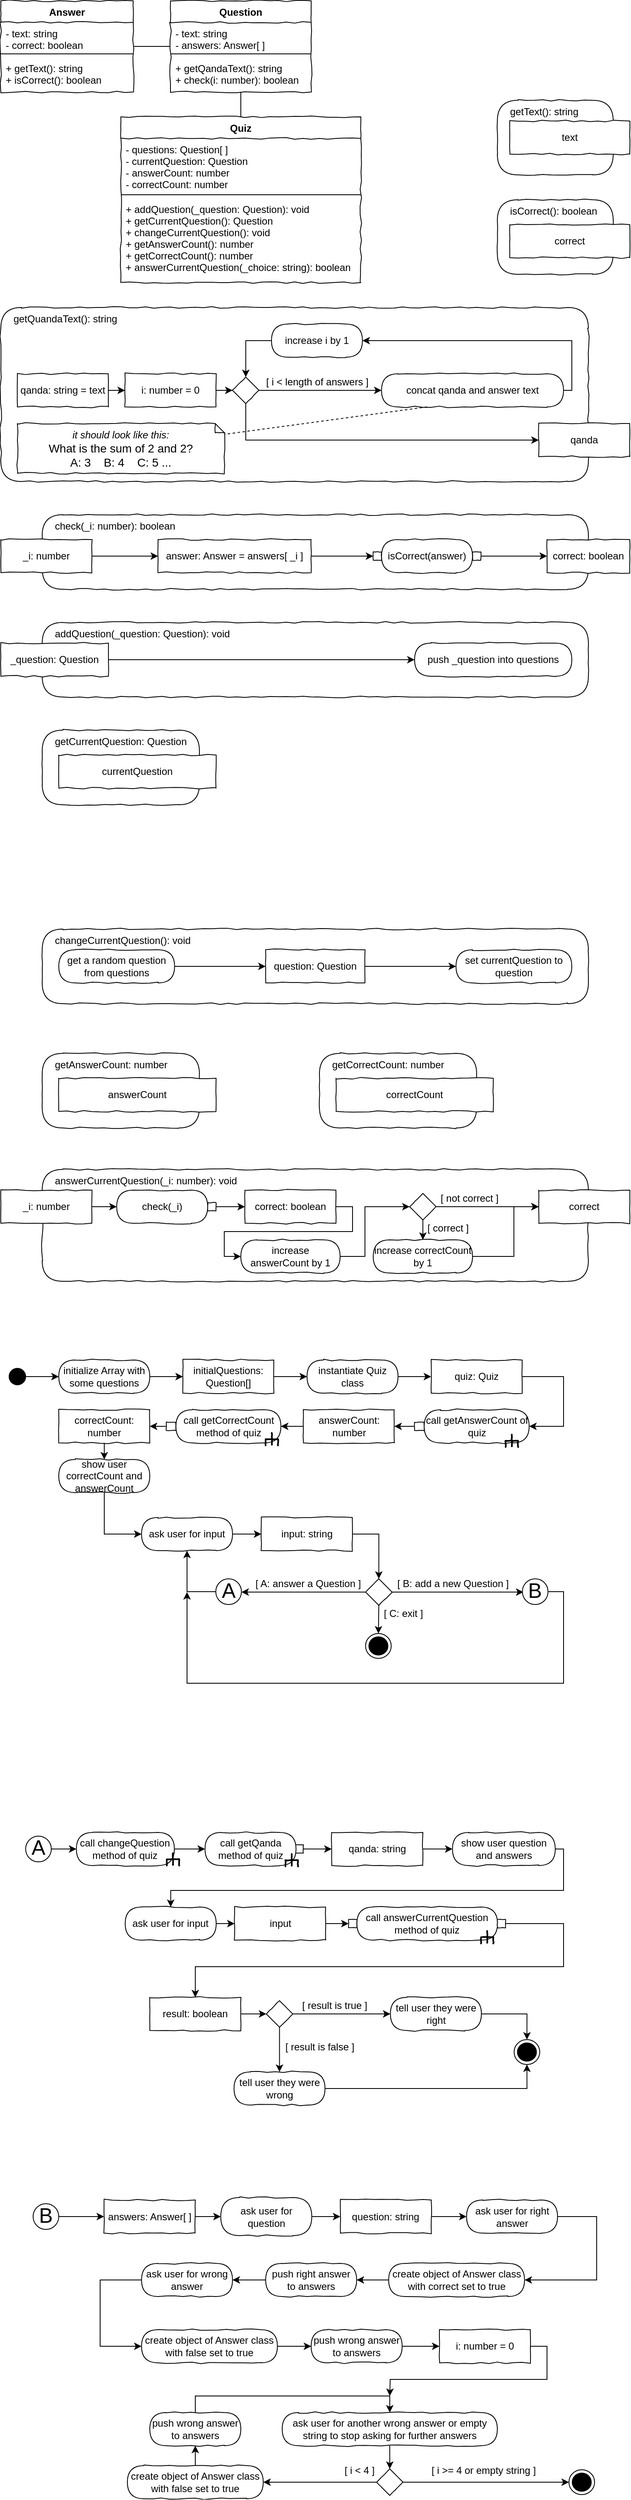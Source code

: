 <mxfile version="13.1.3" type="device"><diagram id="cV3-tDixbGzGHovIgaGN" name="Page-1"><mxGraphModel dx="1422" dy="781" grid="1" gridSize="10" guides="1" tooltips="1" connect="1" arrows="1" fold="1" page="1" pageScale="1" pageWidth="850" pageHeight="1100" math="0" shadow="0"><root><mxCell id="0"/><mxCell id="1" parent="0"/><mxCell id="tCZwgs8tO2LSRYC4Zp7k-51" value="" style="group" parent="1" vertex="1" connectable="0"><mxGeometry x="245" y="40" width="170" height="110" as="geometry"/></mxCell><mxCell id="tCZwgs8tO2LSRYC4Zp7k-5" value="Question" style="swimlane;fontStyle=1;align=center;verticalAlign=top;childLayout=stackLayout;horizontal=1;startSize=26;horizontalStack=0;resizeParent=1;resizeParentMax=0;resizeLast=0;collapsible=1;marginBottom=0;rounded=0;shadow=0;comic=1;strokeWidth=1;" parent="tCZwgs8tO2LSRYC4Zp7k-51" vertex="1"><mxGeometry width="170" height="110" as="geometry"><mxRectangle x="20" y="670" width="90" height="26" as="alternateBounds"/></mxGeometry></mxCell><mxCell id="tCZwgs8tO2LSRYC4Zp7k-6" value="- text: string&#xA;- answers: Answer[ ]&#xA;" style="text;strokeColor=none;fillColor=none;align=left;verticalAlign=top;spacingLeft=4;spacingRight=4;overflow=hidden;rotatable=0;points=[[0,0.5],[1,0.5]];portConstraint=eastwest;" parent="tCZwgs8tO2LSRYC4Zp7k-5" vertex="1"><mxGeometry y="26" width="170" height="34" as="geometry"/></mxCell><mxCell id="tCZwgs8tO2LSRYC4Zp7k-7" value="" style="line;strokeWidth=1;fillColor=none;align=left;verticalAlign=middle;spacingTop=-1;spacingLeft=3;spacingRight=3;rotatable=0;labelPosition=right;points=[];portConstraint=eastwest;" parent="tCZwgs8tO2LSRYC4Zp7k-5" vertex="1"><mxGeometry y="60" width="170" height="8" as="geometry"/></mxCell><mxCell id="tCZwgs8tO2LSRYC4Zp7k-8" value="+ getQandaText(): string&#xA;+ check(i: number): boolean&#xA;" style="text;strokeColor=none;fillColor=none;align=left;verticalAlign=top;spacingLeft=4;spacingRight=4;overflow=hidden;rotatable=0;points=[[0,0.5],[1,0.5]];portConstraint=eastwest;" parent="tCZwgs8tO2LSRYC4Zp7k-5" vertex="1"><mxGeometry y="68" width="170" height="42" as="geometry"/></mxCell><mxCell id="tCZwgs8tO2LSRYC4Zp7k-53" value="" style="group" parent="1" vertex="1" connectable="0"><mxGeometry x="185" y="180" width="290" height="200" as="geometry"/></mxCell><mxCell id="tCZwgs8tO2LSRYC4Zp7k-13" value="Quiz" style="swimlane;fontStyle=1;align=center;verticalAlign=top;childLayout=stackLayout;horizontal=1;startSize=26;horizontalStack=0;resizeParent=1;resizeParentMax=0;resizeLast=0;collapsible=1;marginBottom=0;rounded=0;shadow=0;comic=1;strokeWidth=1;" parent="tCZwgs8tO2LSRYC4Zp7k-53" vertex="1"><mxGeometry width="290" height="200" as="geometry"><mxRectangle width="90" height="26" as="alternateBounds"/></mxGeometry></mxCell><mxCell id="tCZwgs8tO2LSRYC4Zp7k-14" value="- questions: Question[ ]&#xA;- currentQuestion: Question&#xA;- answerCount: number&#xA;- correctCount: number&#xA;" style="text;strokeColor=none;fillColor=none;align=left;verticalAlign=top;spacingLeft=4;spacingRight=4;overflow=hidden;rotatable=0;points=[[0,0.5],[1,0.5]];portConstraint=eastwest;" parent="tCZwgs8tO2LSRYC4Zp7k-13" vertex="1"><mxGeometry y="26" width="290" height="64" as="geometry"/></mxCell><mxCell id="tCZwgs8tO2LSRYC4Zp7k-15" value="" style="line;strokeWidth=1;fillColor=none;align=left;verticalAlign=middle;spacingTop=-1;spacingLeft=3;spacingRight=3;rotatable=0;labelPosition=right;points=[];portConstraint=eastwest;" parent="tCZwgs8tO2LSRYC4Zp7k-13" vertex="1"><mxGeometry y="90" width="290" height="8" as="geometry"/></mxCell><mxCell id="tCZwgs8tO2LSRYC4Zp7k-16" value="+ addQuestion(_question: Question): void&#xA;+ getCurrentQuestion(): Question&#xA;+ changeCurrentQuestion(): void&#xA;+ getAnswerCount(): number&#xA;+ getCorrectCount(): number&#xA;+ answerCurrentQuestion(_choice: string): boolean&#xA;" style="text;strokeColor=none;fillColor=none;align=left;verticalAlign=top;spacingLeft=4;spacingRight=4;overflow=hidden;rotatable=0;points=[[0,0.5],[1,0.5]];portConstraint=eastwest;" parent="tCZwgs8tO2LSRYC4Zp7k-13" vertex="1"><mxGeometry y="98" width="290" height="102" as="geometry"/></mxCell><mxCell id="tCZwgs8tO2LSRYC4Zp7k-54" style="edgeStyle=orthogonalEdgeStyle;rounded=0;orthogonalLoop=1;jettySize=auto;html=1;exitX=0;exitY=0.5;exitDx=0;exitDy=0;endArrow=none;endFill=0;entryX=1;entryY=0.5;entryDx=0;entryDy=0;" parent="1" source="tCZwgs8tO2LSRYC4Zp7k-5" target="tCZwgs8tO2LSRYC4Zp7k-1" edge="1"><mxGeometry relative="1" as="geometry"><mxPoint x="225" y="80" as="targetPoint"/></mxGeometry></mxCell><mxCell id="tCZwgs8tO2LSRYC4Zp7k-55" value="" style="group" parent="1" vertex="1" connectable="0"><mxGeometry x="40" y="40" width="160" height="110" as="geometry"/></mxCell><mxCell id="tCZwgs8tO2LSRYC4Zp7k-52" value="" style="group" parent="tCZwgs8tO2LSRYC4Zp7k-55" vertex="1" connectable="0"><mxGeometry width="160" height="110" as="geometry"/></mxCell><mxCell id="tCZwgs8tO2LSRYC4Zp7k-1" value="Answer" style="swimlane;fontStyle=1;align=center;verticalAlign=top;childLayout=stackLayout;horizontal=1;startSize=26;horizontalStack=0;resizeParent=1;resizeParentMax=0;resizeLast=0;collapsible=1;marginBottom=0;rounded=0;shadow=0;comic=1;strokeWidth=1;" parent="tCZwgs8tO2LSRYC4Zp7k-52" vertex="1"><mxGeometry width="160" height="110" as="geometry"><mxRectangle x="20" y="670" width="90" height="26" as="alternateBounds"/></mxGeometry></mxCell><mxCell id="tCZwgs8tO2LSRYC4Zp7k-2" value="- text: string&#xA;- correct: boolean" style="text;strokeColor=none;fillColor=none;align=left;verticalAlign=top;spacingLeft=4;spacingRight=4;overflow=hidden;rotatable=0;points=[[0,0.5],[1,0.5]];portConstraint=eastwest;" parent="tCZwgs8tO2LSRYC4Zp7k-1" vertex="1"><mxGeometry y="26" width="160" height="34" as="geometry"/></mxCell><mxCell id="tCZwgs8tO2LSRYC4Zp7k-3" value="" style="line;strokeWidth=1;fillColor=none;align=left;verticalAlign=middle;spacingTop=-1;spacingLeft=3;spacingRight=3;rotatable=0;labelPosition=right;points=[];portConstraint=eastwest;" parent="tCZwgs8tO2LSRYC4Zp7k-1" vertex="1"><mxGeometry y="60" width="160" height="8" as="geometry"/></mxCell><mxCell id="tCZwgs8tO2LSRYC4Zp7k-4" value="+ getText(): string&#xA;+ isCorrect(): boolean&#xA;" style="text;strokeColor=none;fillColor=none;align=left;verticalAlign=top;spacingLeft=4;spacingRight=4;overflow=hidden;rotatable=0;points=[[0,0.5],[1,0.5]];portConstraint=eastwest;" parent="tCZwgs8tO2LSRYC4Zp7k-1" vertex="1"><mxGeometry y="68" width="160" height="42" as="geometry"/></mxCell><mxCell id="tCZwgs8tO2LSRYC4Zp7k-57" value="" style="edgeStyle=orthogonalEdgeStyle;rounded=0;orthogonalLoop=1;jettySize=auto;html=1;endArrow=none;endFill=0;entryX=0.5;entryY=0;entryDx=0;entryDy=0;" parent="1" source="tCZwgs8tO2LSRYC4Zp7k-5" target="tCZwgs8tO2LSRYC4Zp7k-13" edge="1"><mxGeometry relative="1" as="geometry"/></mxCell><mxCell id="tCZwgs8tO2LSRYC4Zp7k-83" value="" style="group" parent="1" vertex="1" connectable="0"><mxGeometry x="40" y="410" width="760" height="210" as="geometry"/></mxCell><mxCell id="tCZwgs8tO2LSRYC4Zp7k-79" value="&amp;nbsp;&amp;nbsp;&amp;nbsp; getQuandaText(): string" style="rounded=1;whiteSpace=wrap;html=1;shadow=0;glass=0;comic=1;strokeColor=#000000;labelPosition=center;verticalLabelPosition=middle;align=left;verticalAlign=top;absoluteArcSize=1;arcSize=50;" parent="tCZwgs8tO2LSRYC4Zp7k-83" vertex="1"><mxGeometry width="710" height="210" as="geometry"/></mxCell><mxCell id="tCZwgs8tO2LSRYC4Zp7k-59" value="concat qanda and answer text" style="rounded=1;whiteSpace=wrap;html=1;absoluteArcSize=1;arcSize=50;strokeWidth=1;shadow=0;comic=1;" parent="tCZwgs8tO2LSRYC4Zp7k-83" vertex="1"><mxGeometry x="460" y="80" width="220" height="40" as="geometry"/></mxCell><mxCell id="tCZwgs8tO2LSRYC4Zp7k-60" value="i: number = 0" style="rounded=0;whiteSpace=wrap;html=1;comic=1;" parent="tCZwgs8tO2LSRYC4Zp7k-83" vertex="1"><mxGeometry x="150" y="80" width="110" height="40" as="geometry"/></mxCell><mxCell id="tCZwgs8tO2LSRYC4Zp7k-67" value="" style="edgeStyle=orthogonalEdgeStyle;rounded=0;orthogonalLoop=1;jettySize=auto;html=1;endArrow=classic;endFill=1;entryX=0;entryY=0.5;entryDx=0;entryDy=0;" parent="tCZwgs8tO2LSRYC4Zp7k-83" source="tCZwgs8tO2LSRYC4Zp7k-63" target="tCZwgs8tO2LSRYC4Zp7k-59" edge="1"><mxGeometry relative="1" as="geometry"><mxPoint x="470" y="100" as="targetPoint"/></mxGeometry></mxCell><mxCell id="tCZwgs8tO2LSRYC4Zp7k-63" value="" style="rhombus;whiteSpace=wrap;html=1;rounded=0;shadow=0;glass=0;comic=1;strokeColor=#000000;align=left;" parent="tCZwgs8tO2LSRYC4Zp7k-83" vertex="1"><mxGeometry x="280" y="84" width="32" height="32" as="geometry"/></mxCell><mxCell id="tCZwgs8tO2LSRYC4Zp7k-65" value="" style="edgeStyle=orthogonalEdgeStyle;rounded=0;orthogonalLoop=1;jettySize=auto;html=1;endArrow=classic;endFill=1;entryX=0;entryY=0.5;entryDx=0;entryDy=0;" parent="tCZwgs8tO2LSRYC4Zp7k-83" source="tCZwgs8tO2LSRYC4Zp7k-60" target="tCZwgs8tO2LSRYC4Zp7k-63" edge="1"><mxGeometry relative="1" as="geometry"><mxPoint x="340" y="100" as="targetPoint"/></mxGeometry></mxCell><mxCell id="tCZwgs8tO2LSRYC4Zp7k-68" value="[ i &amp;lt; length of answers ]" style="text;html=1;align=center;verticalAlign=middle;resizable=0;points=[];autosize=1;" parent="tCZwgs8tO2LSRYC4Zp7k-83" vertex="1"><mxGeometry x="312" y="80" width="140" height="20" as="geometry"/></mxCell><mxCell id="tCZwgs8tO2LSRYC4Zp7k-73" style="edgeStyle=orthogonalEdgeStyle;rounded=0;orthogonalLoop=1;jettySize=auto;html=1;exitX=0;exitY=0.5;exitDx=0;exitDy=0;entryX=0.5;entryY=0;entryDx=0;entryDy=0;endArrow=classic;endFill=1;" parent="tCZwgs8tO2LSRYC4Zp7k-83" source="tCZwgs8tO2LSRYC4Zp7k-71" target="tCZwgs8tO2LSRYC4Zp7k-63" edge="1"><mxGeometry relative="1" as="geometry"/></mxCell><mxCell id="tCZwgs8tO2LSRYC4Zp7k-71" value="&lt;div&gt;increase i by 1&lt;/div&gt;" style="rounded=1;whiteSpace=wrap;html=1;absoluteArcSize=1;arcSize=50;strokeWidth=1;shadow=0;comic=1;" parent="tCZwgs8tO2LSRYC4Zp7k-83" vertex="1"><mxGeometry x="327" y="20" width="110" height="40" as="geometry"/></mxCell><mxCell id="tCZwgs8tO2LSRYC4Zp7k-72" style="edgeStyle=orthogonalEdgeStyle;rounded=0;orthogonalLoop=1;jettySize=auto;html=1;exitX=1;exitY=0.5;exitDx=0;exitDy=0;entryX=1;entryY=0.5;entryDx=0;entryDy=0;endArrow=classic;endFill=1;" parent="tCZwgs8tO2LSRYC4Zp7k-83" source="tCZwgs8tO2LSRYC4Zp7k-59" target="tCZwgs8tO2LSRYC4Zp7k-71" edge="1"><mxGeometry relative="1" as="geometry"><Array as="points"><mxPoint x="690" y="100"/><mxPoint x="690" y="40"/></Array></mxGeometry></mxCell><mxCell id="tCZwgs8tO2LSRYC4Zp7k-75" value="&lt;div align=&quot;left&quot;&gt;qanda: string = text&lt;br&gt;&lt;/div&gt;" style="rounded=0;whiteSpace=wrap;html=1;comic=1;" parent="tCZwgs8tO2LSRYC4Zp7k-83" vertex="1"><mxGeometry x="20" y="80" width="110" height="40" as="geometry"/></mxCell><mxCell id="tCZwgs8tO2LSRYC4Zp7k-62" value="" style="edgeStyle=orthogonalEdgeStyle;rounded=0;orthogonalLoop=1;jettySize=auto;html=1;endArrow=classic;endFill=1;exitX=1;exitY=0.5;exitDx=0;exitDy=0;" parent="tCZwgs8tO2LSRYC4Zp7k-83" source="tCZwgs8tO2LSRYC4Zp7k-75" target="tCZwgs8tO2LSRYC4Zp7k-60" edge="1"><mxGeometry relative="1" as="geometry"><mxPoint x="130" y="100" as="sourcePoint"/></mxGeometry></mxCell><mxCell id="tCZwgs8tO2LSRYC4Zp7k-78" value="qanda" style="rounded=0;whiteSpace=wrap;html=1;comic=1;" parent="tCZwgs8tO2LSRYC4Zp7k-83" vertex="1"><mxGeometry x="650" y="140" width="110" height="40" as="geometry"/></mxCell><mxCell id="tCZwgs8tO2LSRYC4Zp7k-77" style="edgeStyle=orthogonalEdgeStyle;rounded=0;orthogonalLoop=1;jettySize=auto;html=1;exitX=0.5;exitY=1;exitDx=0;exitDy=0;entryX=0;entryY=0.5;entryDx=0;entryDy=0;endArrow=classic;endFill=1;" parent="tCZwgs8tO2LSRYC4Zp7k-83" source="tCZwgs8tO2LSRYC4Zp7k-63" target="tCZwgs8tO2LSRYC4Zp7k-78" edge="1"><mxGeometry relative="1" as="geometry"><mxPoint x="680" y="155" as="targetPoint"/></mxGeometry></mxCell><mxCell id="tCZwgs8tO2LSRYC4Zp7k-81" value="&lt;font size=&quot;1&quot;&gt;&lt;i style=&quot;font-size: 12px&quot;&gt;it should look like this:&lt;/i&gt;&lt;/font&gt;&lt;br&gt;What is the sum of 2 and 2?&lt;br&gt;A: 3&amp;nbsp;&amp;nbsp;&amp;nbsp; B: 4&amp;nbsp;&amp;nbsp;&amp;nbsp; C: 5 ..." style="shape=note;strokeWidth=1;fontSize=14;size=11;whiteSpace=wrap;html=1;rounded=0;shadow=0;comic=1;fillColor=#FFFFFF;" parent="tCZwgs8tO2LSRYC4Zp7k-83" vertex="1"><mxGeometry x="20" y="140" width="250" height="60" as="geometry"/></mxCell><mxCell id="tCZwgs8tO2LSRYC4Zp7k-82" value="" style="endArrow=none;dashed=1;html=1;exitX=0.25;exitY=1;exitDx=0;exitDy=0;" parent="tCZwgs8tO2LSRYC4Zp7k-83" source="tCZwgs8tO2LSRYC4Zp7k-59" target="tCZwgs8tO2LSRYC4Zp7k-81" edge="1"><mxGeometry width="50" height="50" relative="1" as="geometry"><mxPoint x="-10" y="200" as="sourcePoint"/><mxPoint x="-120" y="220" as="targetPoint"/></mxGeometry></mxCell><mxCell id="tCZwgs8tO2LSRYC4Zp7k-103" value="" style="group" parent="1" vertex="1" connectable="0"><mxGeometry x="40" y="660" width="760" height="90" as="geometry"/></mxCell><mxCell id="tCZwgs8tO2LSRYC4Zp7k-92" value="&amp;nbsp;&amp;nbsp;&amp;nbsp; check(_i: number): boolean" style="rounded=1;whiteSpace=wrap;html=1;shadow=0;glass=0;comic=1;strokeColor=#000000;labelPosition=center;verticalLabelPosition=middle;align=left;verticalAlign=top;absoluteArcSize=1;arcSize=50;" parent="tCZwgs8tO2LSRYC4Zp7k-103" vertex="1"><mxGeometry x="50" width="660" height="90" as="geometry"/></mxCell><mxCell id="tCZwgs8tO2LSRYC4Zp7k-84" value="_i: number" style="rounded=0;whiteSpace=wrap;html=1;comic=1;" parent="tCZwgs8tO2LSRYC4Zp7k-103" vertex="1"><mxGeometry y="30" width="110" height="40" as="geometry"/></mxCell><mxCell id="tCZwgs8tO2LSRYC4Zp7k-86" value="correct: boolean" style="rounded=0;whiteSpace=wrap;html=1;comic=1;" parent="tCZwgs8tO2LSRYC4Zp7k-103" vertex="1"><mxGeometry x="660" y="30" width="100" height="40" as="geometry"/></mxCell><mxCell id="tCZwgs8tO2LSRYC4Zp7k-94" value="v" style="group" parent="tCZwgs8tO2LSRYC4Zp7k-103" vertex="1" connectable="0"><mxGeometry x="450" y="30" width="130" height="40" as="geometry"/></mxCell><mxCell id="tCZwgs8tO2LSRYC4Zp7k-95" value="" style="rounded=0;whiteSpace=wrap;html=1;comic=1;fillColor=#ffffff;align=center;" parent="tCZwgs8tO2LSRYC4Zp7k-94" vertex="1"><mxGeometry y="15" width="10" height="10" as="geometry"/></mxCell><mxCell id="tCZwgs8tO2LSRYC4Zp7k-96" value="" style="rounded=0;whiteSpace=wrap;html=1;comic=1;fillColor=#ffffff;align=center;" parent="tCZwgs8tO2LSRYC4Zp7k-94" vertex="1"><mxGeometry x="120" y="15" width="10" height="10" as="geometry"/></mxCell><mxCell id="tCZwgs8tO2LSRYC4Zp7k-97" value="isCorrect(answer)" style="rounded=1;whiteSpace=wrap;html=1;absoluteArcSize=1;arcSize=50;strokeWidth=1;shadow=0;comic=1;fillColor=#ffffff;align=center;" parent="tCZwgs8tO2LSRYC4Zp7k-94" vertex="1"><mxGeometry x="10" width="110" height="40" as="geometry"/></mxCell><mxCell id="tCZwgs8tO2LSRYC4Zp7k-99" value="" style="edgeStyle=orthogonalEdgeStyle;rounded=0;orthogonalLoop=1;jettySize=auto;html=1;endArrow=classic;endFill=1;entryX=0;entryY=0.5;entryDx=0;entryDy=0;" parent="tCZwgs8tO2LSRYC4Zp7k-103" source="tCZwgs8tO2LSRYC4Zp7k-96" target="tCZwgs8tO2LSRYC4Zp7k-86" edge="1"><mxGeometry relative="1" as="geometry"><mxPoint x="420" y="50" as="targetPoint"/></mxGeometry></mxCell><mxCell id="tCZwgs8tO2LSRYC4Zp7k-101" value="answer: Answer = answers[ _i ]" style="rounded=0;whiteSpace=wrap;html=1;comic=1;" parent="tCZwgs8tO2LSRYC4Zp7k-103" vertex="1"><mxGeometry x="190" y="30" width="185" height="40" as="geometry"/></mxCell><mxCell id="tCZwgs8tO2LSRYC4Zp7k-88" style="edgeStyle=orthogonalEdgeStyle;rounded=0;orthogonalLoop=1;jettySize=auto;html=1;exitX=1;exitY=0.5;exitDx=0;exitDy=0;endArrow=classic;endFill=1;entryX=0;entryY=0.5;entryDx=0;entryDy=0;" parent="tCZwgs8tO2LSRYC4Zp7k-103" source="tCZwgs8tO2LSRYC4Zp7k-101" target="tCZwgs8tO2LSRYC4Zp7k-95" edge="1"><mxGeometry relative="1" as="geometry"><mxPoint x="190" y="50" as="targetPoint"/></mxGeometry></mxCell><mxCell id="tCZwgs8tO2LSRYC4Zp7k-102" style="edgeStyle=orthogonalEdgeStyle;rounded=0;orthogonalLoop=1;jettySize=auto;html=1;exitX=1;exitY=0.5;exitDx=0;exitDy=0;endArrow=classic;endFill=1;entryX=0;entryY=0.5;entryDx=0;entryDy=0;" parent="tCZwgs8tO2LSRYC4Zp7k-103" source="tCZwgs8tO2LSRYC4Zp7k-84" target="tCZwgs8tO2LSRYC4Zp7k-101" edge="1"><mxGeometry relative="1" as="geometry"><mxPoint x="110" y="50" as="sourcePoint"/><mxPoint x="440" y="50" as="targetPoint"/></mxGeometry></mxCell><mxCell id="tCZwgs8tO2LSRYC4Zp7k-109" value="" style="group" parent="1" vertex="1" connectable="0"><mxGeometry x="40" y="790" width="710" height="90" as="geometry"/></mxCell><mxCell id="tCZwgs8tO2LSRYC4Zp7k-106" value="&amp;nbsp;&amp;nbsp;&amp;nbsp; addQuestion(_question: Question): void" style="rounded=1;whiteSpace=wrap;html=1;shadow=0;glass=0;comic=1;strokeColor=#000000;labelPosition=center;verticalLabelPosition=middle;align=left;verticalAlign=top;absoluteArcSize=1;arcSize=50;" parent="tCZwgs8tO2LSRYC4Zp7k-109" vertex="1"><mxGeometry x="50" width="660" height="90" as="geometry"/></mxCell><mxCell id="tCZwgs8tO2LSRYC4Zp7k-105" value="_question: Question" style="rounded=0;whiteSpace=wrap;html=1;comic=1;" parent="tCZwgs8tO2LSRYC4Zp7k-109" vertex="1"><mxGeometry y="25" width="130" height="40" as="geometry"/></mxCell><mxCell id="tCZwgs8tO2LSRYC4Zp7k-107" value="push _question into questions" style="rounded=1;whiteSpace=wrap;html=1;absoluteArcSize=1;arcSize=50;strokeWidth=1;shadow=0;comic=1;" parent="tCZwgs8tO2LSRYC4Zp7k-109" vertex="1"><mxGeometry x="500" y="25" width="190" height="40" as="geometry"/></mxCell><mxCell id="tCZwgs8tO2LSRYC4Zp7k-108" style="edgeStyle=orthogonalEdgeStyle;rounded=0;orthogonalLoop=1;jettySize=auto;html=1;exitX=1;exitY=0.5;exitDx=0;exitDy=0;endArrow=classic;endFill=1;" parent="tCZwgs8tO2LSRYC4Zp7k-109" source="tCZwgs8tO2LSRYC4Zp7k-105" target="tCZwgs8tO2LSRYC4Zp7k-107" edge="1"><mxGeometry relative="1" as="geometry"/></mxCell><mxCell id="tCZwgs8tO2LSRYC4Zp7k-125" value="" style="group" parent="1" vertex="1" connectable="0"><mxGeometry x="640" y="160" width="160" height="90" as="geometry"/></mxCell><mxCell id="tCZwgs8tO2LSRYC4Zp7k-119" value="&amp;nbsp;&amp;nbsp;&amp;nbsp; getText(): string" style="rounded=1;whiteSpace=wrap;html=1;shadow=0;glass=0;comic=1;strokeColor=#000000;labelPosition=center;verticalLabelPosition=middle;align=left;verticalAlign=top;absoluteArcSize=1;arcSize=50;" parent="tCZwgs8tO2LSRYC4Zp7k-125" vertex="1"><mxGeometry width="140" height="90" as="geometry"/></mxCell><mxCell id="tCZwgs8tO2LSRYC4Zp7k-122" value="text" style="rounded=0;whiteSpace=wrap;html=1;comic=1;" parent="tCZwgs8tO2LSRYC4Zp7k-125" vertex="1"><mxGeometry x="15" y="25" width="145" height="40" as="geometry"/></mxCell><mxCell id="tCZwgs8tO2LSRYC4Zp7k-126" value="" style="group" parent="1" vertex="1" connectable="0"><mxGeometry x="640" y="280" width="160" height="90" as="geometry"/></mxCell><mxCell id="tCZwgs8tO2LSRYC4Zp7k-123" value="&lt;div&gt;&amp;nbsp;&amp;nbsp;&amp;nbsp; isCorrect(): boolean&lt;/div&gt;" style="rounded=1;whiteSpace=wrap;html=1;shadow=0;glass=0;comic=1;strokeColor=#000000;labelPosition=center;verticalLabelPosition=middle;align=left;verticalAlign=top;absoluteArcSize=1;arcSize=50;" parent="tCZwgs8tO2LSRYC4Zp7k-126" vertex="1"><mxGeometry width="140" height="90" as="geometry"/></mxCell><mxCell id="tCZwgs8tO2LSRYC4Zp7k-124" value="correct" style="rounded=0;whiteSpace=wrap;html=1;comic=1;" parent="tCZwgs8tO2LSRYC4Zp7k-126" vertex="1"><mxGeometry x="15" y="30" width="145" height="40" as="geometry"/></mxCell><mxCell id="tCZwgs8tO2LSRYC4Zp7k-129" value="" style="group" parent="1" vertex="1" connectable="0"><mxGeometry x="90" y="920" width="210" height="90" as="geometry"/></mxCell><mxCell id="tCZwgs8tO2LSRYC4Zp7k-127" value="&amp;nbsp;&amp;nbsp;&amp;nbsp; getCurrentQuestion: Question" style="rounded=1;whiteSpace=wrap;html=1;shadow=0;glass=0;comic=1;strokeColor=#000000;labelPosition=center;verticalLabelPosition=middle;align=left;verticalAlign=top;absoluteArcSize=1;arcSize=50;" parent="tCZwgs8tO2LSRYC4Zp7k-129" vertex="1"><mxGeometry width="190" height="90" as="geometry"/></mxCell><mxCell id="tCZwgs8tO2LSRYC4Zp7k-128" value="currentQuestion" style="rounded=0;whiteSpace=wrap;html=1;comic=1;" parent="tCZwgs8tO2LSRYC4Zp7k-129" vertex="1"><mxGeometry x="20" y="30" width="190" height="40" as="geometry"/></mxCell><mxCell id="tCZwgs8tO2LSRYC4Zp7k-130" value="" style="group" parent="1" vertex="1" connectable="0"><mxGeometry x="90" y="1160" width="660" height="90" as="geometry"/></mxCell><mxCell id="tCZwgs8tO2LSRYC4Zp7k-118" value="&amp;nbsp;&amp;nbsp;&amp;nbsp; changeCurrentQuestion(): void" style="rounded=1;whiteSpace=wrap;html=1;shadow=0;glass=0;comic=1;strokeColor=#000000;labelPosition=center;verticalLabelPosition=middle;align=left;verticalAlign=top;absoluteArcSize=1;arcSize=50;" parent="tCZwgs8tO2LSRYC4Zp7k-130" vertex="1"><mxGeometry width="660" height="90" as="geometry"/></mxCell><mxCell id="tCZwgs8tO2LSRYC4Zp7k-112" value="get a random question from questions" style="rounded=1;whiteSpace=wrap;html=1;absoluteArcSize=1;arcSize=50;strokeWidth=1;shadow=0;comic=1;" parent="tCZwgs8tO2LSRYC4Zp7k-130" vertex="1"><mxGeometry x="20" y="25" width="140" height="40" as="geometry"/></mxCell><mxCell id="tCZwgs8tO2LSRYC4Zp7k-113" value="set currentQuestion to question" style="rounded=1;whiteSpace=wrap;html=1;absoluteArcSize=1;arcSize=50;strokeWidth=1;shadow=0;comic=1;" parent="tCZwgs8tO2LSRYC4Zp7k-130" vertex="1"><mxGeometry x="500" y="25" width="140" height="40" as="geometry"/></mxCell><mxCell id="tCZwgs8tO2LSRYC4Zp7k-117" style="edgeStyle=orthogonalEdgeStyle;rounded=0;orthogonalLoop=1;jettySize=auto;html=1;exitX=1;exitY=0.5;exitDx=0;exitDy=0;entryX=0;entryY=0.5;entryDx=0;entryDy=0;endArrow=classic;endFill=1;" parent="tCZwgs8tO2LSRYC4Zp7k-130" source="tCZwgs8tO2LSRYC4Zp7k-114" target="tCZwgs8tO2LSRYC4Zp7k-113" edge="1"><mxGeometry relative="1" as="geometry"/></mxCell><mxCell id="tCZwgs8tO2LSRYC4Zp7k-114" value="question: Question" style="rounded=0;whiteSpace=wrap;html=1;comic=1;" parent="tCZwgs8tO2LSRYC4Zp7k-130" vertex="1"><mxGeometry x="270" y="25" width="120" height="40" as="geometry"/></mxCell><mxCell id="tCZwgs8tO2LSRYC4Zp7k-116" style="edgeStyle=orthogonalEdgeStyle;rounded=0;orthogonalLoop=1;jettySize=auto;html=1;exitX=1;exitY=0.5;exitDx=0;exitDy=0;entryX=0;entryY=0.5;entryDx=0;entryDy=0;endArrow=classic;endFill=1;" parent="tCZwgs8tO2LSRYC4Zp7k-130" source="tCZwgs8tO2LSRYC4Zp7k-112" target="tCZwgs8tO2LSRYC4Zp7k-114" edge="1"><mxGeometry relative="1" as="geometry"/></mxCell><mxCell id="tCZwgs8tO2LSRYC4Zp7k-176" value="" style="group" parent="1" vertex="1" connectable="0"><mxGeometry x="40" y="1450" width="760" height="135" as="geometry"/></mxCell><mxCell id="tCZwgs8tO2LSRYC4Zp7k-132" value="&amp;nbsp;&amp;nbsp;&amp;nbsp; answerCurrentQuestion(_i: number): void" style="rounded=1;whiteSpace=wrap;html=1;shadow=0;glass=0;comic=1;strokeColor=#000000;labelPosition=center;verticalLabelPosition=middle;align=left;verticalAlign=top;absoluteArcSize=1;arcSize=50;" parent="tCZwgs8tO2LSRYC4Zp7k-176" vertex="1"><mxGeometry x="50" width="660" height="135" as="geometry"/></mxCell><mxCell id="tCZwgs8tO2LSRYC4Zp7k-141" value="_i: number" style="rounded=0;whiteSpace=wrap;html=1;comic=1;" parent="tCZwgs8tO2LSRYC4Zp7k-176" vertex="1"><mxGeometry y="25" width="110" height="40" as="geometry"/></mxCell><mxCell id="tCZwgs8tO2LSRYC4Zp7k-146" value="v" style="group" parent="tCZwgs8tO2LSRYC4Zp7k-176" vertex="1" connectable="0"><mxGeometry x="130" y="25" width="130" height="40" as="geometry"/></mxCell><mxCell id="tCZwgs8tO2LSRYC4Zp7k-148" value="" style="rounded=0;whiteSpace=wrap;html=1;comic=1;fillColor=#ffffff;align=center;" parent="tCZwgs8tO2LSRYC4Zp7k-146" vertex="1"><mxGeometry x="120" y="15" width="10" height="10" as="geometry"/></mxCell><mxCell id="tCZwgs8tO2LSRYC4Zp7k-149" value="check(_i)" style="rounded=1;whiteSpace=wrap;html=1;absoluteArcSize=1;arcSize=50;strokeWidth=1;shadow=0;comic=1;fillColor=#ffffff;align=center;" parent="tCZwgs8tO2LSRYC4Zp7k-146" vertex="1"><mxGeometry x="10" width="110" height="40" as="geometry"/></mxCell><mxCell id="tCZwgs8tO2LSRYC4Zp7k-154" style="edgeStyle=orthogonalEdgeStyle;rounded=0;orthogonalLoop=1;jettySize=auto;html=1;exitX=1;exitY=0.5;exitDx=0;exitDy=0;entryX=0;entryY=0.5;entryDx=0;entryDy=0;endArrow=classic;endFill=1;" parent="tCZwgs8tO2LSRYC4Zp7k-176" source="tCZwgs8tO2LSRYC4Zp7k-141" target="tCZwgs8tO2LSRYC4Zp7k-149" edge="1"><mxGeometry relative="1" as="geometry"/></mxCell><mxCell id="tCZwgs8tO2LSRYC4Zp7k-152" value="increase answerCount by 1" style="rounded=1;whiteSpace=wrap;html=1;absoluteArcSize=1;arcSize=50;strokeWidth=1;shadow=0;comic=1;" parent="tCZwgs8tO2LSRYC4Zp7k-176" vertex="1"><mxGeometry x="290" y="85" width="120" height="40" as="geometry"/></mxCell><mxCell id="tCZwgs8tO2LSRYC4Zp7k-157" style="edgeStyle=orthogonalEdgeStyle;rounded=0;orthogonalLoop=1;jettySize=auto;html=1;exitX=1;exitY=0.5;exitDx=0;exitDy=0;entryX=0;entryY=0.5;entryDx=0;entryDy=0;endArrow=classic;endFill=1;" parent="tCZwgs8tO2LSRYC4Zp7k-176" source="tCZwgs8tO2LSRYC4Zp7k-153" target="tCZwgs8tO2LSRYC4Zp7k-152" edge="1"><mxGeometry relative="1" as="geometry"><Array as="points"><mxPoint x="425" y="45"/><mxPoint x="425" y="75"/><mxPoint x="270" y="75"/><mxPoint x="270" y="105"/></Array></mxGeometry></mxCell><mxCell id="tCZwgs8tO2LSRYC4Zp7k-153" value="correct: boolean" style="rounded=0;whiteSpace=wrap;html=1;comic=1;" parent="tCZwgs8tO2LSRYC4Zp7k-176" vertex="1"><mxGeometry x="295" y="25" width="110" height="40" as="geometry"/></mxCell><mxCell id="tCZwgs8tO2LSRYC4Zp7k-155" style="edgeStyle=orthogonalEdgeStyle;rounded=0;orthogonalLoop=1;jettySize=auto;html=1;exitX=1;exitY=0.5;exitDx=0;exitDy=0;entryX=0;entryY=0.5;entryDx=0;entryDy=0;endArrow=classic;endFill=1;" parent="tCZwgs8tO2LSRYC4Zp7k-176" source="tCZwgs8tO2LSRYC4Zp7k-148" target="tCZwgs8tO2LSRYC4Zp7k-153" edge="1"><mxGeometry relative="1" as="geometry"/></mxCell><mxCell id="tCZwgs8tO2LSRYC4Zp7k-159" value="" style="rhombus;whiteSpace=wrap;html=1;rounded=0;shadow=0;glass=0;comic=1;strokeColor=#000000;align=left;" parent="tCZwgs8tO2LSRYC4Zp7k-176" vertex="1"><mxGeometry x="494" y="29" width="32" height="32" as="geometry"/></mxCell><mxCell id="tCZwgs8tO2LSRYC4Zp7k-160" style="edgeStyle=orthogonalEdgeStyle;rounded=0;orthogonalLoop=1;jettySize=auto;html=1;exitX=1;exitY=0.5;exitDx=0;exitDy=0;entryX=0;entryY=0.5;entryDx=0;entryDy=0;endArrow=classic;endFill=1;" parent="tCZwgs8tO2LSRYC4Zp7k-176" source="tCZwgs8tO2LSRYC4Zp7k-152" target="tCZwgs8tO2LSRYC4Zp7k-159" edge="1"><mxGeometry relative="1" as="geometry"><Array as="points"><mxPoint x="440" y="105"/><mxPoint x="440" y="45"/></Array></mxGeometry></mxCell><mxCell id="tCZwgs8tO2LSRYC4Zp7k-162" value="increase correctCount by 1" style="rounded=1;whiteSpace=wrap;html=1;absoluteArcSize=1;arcSize=50;strokeWidth=1;shadow=0;comic=1;" parent="tCZwgs8tO2LSRYC4Zp7k-176" vertex="1"><mxGeometry x="450" y="85" width="120" height="40" as="geometry"/></mxCell><mxCell id="tCZwgs8tO2LSRYC4Zp7k-168" style="edgeStyle=orthogonalEdgeStyle;rounded=0;orthogonalLoop=1;jettySize=auto;html=1;exitX=0.5;exitY=1;exitDx=0;exitDy=0;entryX=0.5;entryY=0;entryDx=0;entryDy=0;endArrow=classic;endFill=1;" parent="tCZwgs8tO2LSRYC4Zp7k-176" source="tCZwgs8tO2LSRYC4Zp7k-159" target="tCZwgs8tO2LSRYC4Zp7k-162" edge="1"><mxGeometry relative="1" as="geometry"/></mxCell><mxCell id="tCZwgs8tO2LSRYC4Zp7k-165" value="[ correct ]" style="text;html=1;align=center;verticalAlign=middle;resizable=0;points=[];autosize=1;" parent="tCZwgs8tO2LSRYC4Zp7k-176" vertex="1"><mxGeometry x="510" y="61" width="60" height="20" as="geometry"/></mxCell><mxCell id="tCZwgs8tO2LSRYC4Zp7k-167" value="correct" style="rounded=0;whiteSpace=wrap;html=1;comic=1;" parent="tCZwgs8tO2LSRYC4Zp7k-176" vertex="1"><mxGeometry x="650" y="25" width="110" height="40" as="geometry"/></mxCell><mxCell id="tCZwgs8tO2LSRYC4Zp7k-169" style="edgeStyle=orthogonalEdgeStyle;rounded=0;orthogonalLoop=1;jettySize=auto;html=1;exitX=1;exitY=0.5;exitDx=0;exitDy=0;entryX=0;entryY=0.5;entryDx=0;entryDy=0;endArrow=classic;endFill=1;" parent="tCZwgs8tO2LSRYC4Zp7k-176" source="tCZwgs8tO2LSRYC4Zp7k-159" target="tCZwgs8tO2LSRYC4Zp7k-167" edge="1"><mxGeometry relative="1" as="geometry"/></mxCell><mxCell id="tCZwgs8tO2LSRYC4Zp7k-175" style="edgeStyle=orthogonalEdgeStyle;rounded=0;orthogonalLoop=1;jettySize=auto;html=1;exitX=1;exitY=0.5;exitDx=0;exitDy=0;entryX=0;entryY=0.5;entryDx=0;entryDy=0;endArrow=classic;endFill=1;" parent="tCZwgs8tO2LSRYC4Zp7k-176" source="tCZwgs8tO2LSRYC4Zp7k-162" target="tCZwgs8tO2LSRYC4Zp7k-167" edge="1"><mxGeometry relative="1" as="geometry"><Array as="points"><mxPoint x="620" y="105"/><mxPoint x="620" y="45"/></Array></mxGeometry></mxCell><mxCell id="tCZwgs8tO2LSRYC4Zp7k-172" value="[ not correct ]" style="text;html=1;align=center;verticalAlign=middle;resizable=0;points=[];autosize=1;" parent="tCZwgs8tO2LSRYC4Zp7k-176" vertex="1"><mxGeometry x="526" y="25" width="80" height="20" as="geometry"/></mxCell><mxCell id="tCZwgs8tO2LSRYC4Zp7k-177" value="" style="group" parent="1" vertex="1" connectable="0"><mxGeometry x="90" y="1310" width="210" height="90" as="geometry"/></mxCell><mxCell id="tCZwgs8tO2LSRYC4Zp7k-178" value="&amp;nbsp;&amp;nbsp;&amp;nbsp; getAnswerCount: number" style="rounded=1;whiteSpace=wrap;html=1;shadow=0;glass=0;comic=1;strokeColor=#000000;labelPosition=center;verticalLabelPosition=middle;align=left;verticalAlign=top;absoluteArcSize=1;arcSize=50;" parent="tCZwgs8tO2LSRYC4Zp7k-177" vertex="1"><mxGeometry width="190" height="90" as="geometry"/></mxCell><mxCell id="tCZwgs8tO2LSRYC4Zp7k-179" value="&lt;div&gt;answerCount&lt;/div&gt;" style="rounded=0;whiteSpace=wrap;html=1;comic=1;" parent="tCZwgs8tO2LSRYC4Zp7k-177" vertex="1"><mxGeometry x="20" y="30" width="190" height="40" as="geometry"/></mxCell><mxCell id="tCZwgs8tO2LSRYC4Zp7k-180" value="" style="group" parent="1" vertex="1" connectable="0"><mxGeometry x="425" y="1310" width="210" height="90" as="geometry"/></mxCell><mxCell id="tCZwgs8tO2LSRYC4Zp7k-181" value="&amp;nbsp;&amp;nbsp;&amp;nbsp; getCorrectCount: number" style="rounded=1;whiteSpace=wrap;html=1;shadow=0;glass=0;comic=1;strokeColor=#000000;labelPosition=center;verticalLabelPosition=middle;align=left;verticalAlign=top;absoluteArcSize=1;arcSize=50;" parent="tCZwgs8tO2LSRYC4Zp7k-180" vertex="1"><mxGeometry width="190" height="90" as="geometry"/></mxCell><mxCell id="tCZwgs8tO2LSRYC4Zp7k-182" value="correctCount" style="rounded=0;whiteSpace=wrap;html=1;comic=1;" parent="tCZwgs8tO2LSRYC4Zp7k-180" vertex="1"><mxGeometry x="20" y="30" width="190" height="40" as="geometry"/></mxCell><mxCell id="05J2e6lJW7Fis6q5AneH-178" value="" style="group" vertex="1" connectable="0" parent="1"><mxGeometry x="70" y="2250" width="650" height="329" as="geometry"/></mxCell><mxCell id="05J2e6lJW7Fis6q5AneH-39" value="v" style="group" vertex="1" connectable="0" parent="05J2e6lJW7Fis6q5AneH-178"><mxGeometry x="50.5" width="140" height="40" as="geometry"/></mxCell><mxCell id="05J2e6lJW7Fis6q5AneH-40" value="&lt;div&gt;call changeQuestion method of quiz&lt;br&gt;&lt;/div&gt;" style="rounded=1;whiteSpace=wrap;html=1;absoluteArcSize=1;arcSize=50;strokeWidth=1;shadow=0;comic=1;fillColor=#ffffff;align=center;" vertex="1" parent="05J2e6lJW7Fis6q5AneH-39"><mxGeometry x="10.769" width="118.462" height="40" as="geometry"/></mxCell><mxCell id="05J2e6lJW7Fis6q5AneH-92" value="" style="strokeWidth=2;html=1;shape=mxgraph.flowchart.annotation_2;align=left;rounded=1;comic=1;rotation=90;" vertex="1" parent="05J2e6lJW7Fis6q5AneH-39"><mxGeometry x="120" y="25" width="15" height="15" as="geometry"/></mxCell><mxCell id="05J2e6lJW7Fis6q5AneH-93" value="" style="endArrow=none;html=1;entryX=0.508;entryY=0.487;entryPerimeter=0;exitX=1;exitY=0.5;exitPerimeter=0;strokeWidth=2;" edge="1" parent="05J2e6lJW7Fis6q5AneH-39" source="05J2e6lJW7Fis6q5AneH-92" target="05J2e6lJW7Fis6q5AneH-92"><mxGeometry width="50" height="50" relative="1" as="geometry"><mxPoint x="378.333" y="-51" as="sourcePoint"/><mxPoint x="411.667" y="-1" as="targetPoint"/></mxGeometry></mxCell><mxCell id="05J2e6lJW7Fis6q5AneH-62" style="edgeStyle=orthogonalEdgeStyle;rounded=0;orthogonalLoop=1;jettySize=auto;html=1;exitX=1;exitY=0.5;exitDx=0;exitDy=0;entryX=0;entryY=0.5;entryDx=0;entryDy=0;" edge="1" parent="05J2e6lJW7Fis6q5AneH-178" source="05J2e6lJW7Fis6q5AneH-49" target="05J2e6lJW7Fis6q5AneH-40"><mxGeometry relative="1" as="geometry"/></mxCell><mxCell id="05J2e6lJW7Fis6q5AneH-49" value="&lt;font style=&quot;font-size: 25px ; line-height: 60%&quot;&gt;A&lt;/font&gt;" style="ellipse;whiteSpace=wrap;html=1;aspect=fixed;rounded=0;shadow=0;comic=1;strokeWidth=1;fillColor=#FFFFFF;" vertex="1" parent="05J2e6lJW7Fis6q5AneH-178"><mxGeometry y="4.5" width="31" height="31" as="geometry"/></mxCell><mxCell id="05J2e6lJW7Fis6q5AneH-63" value="ask user for input" style="rounded=1;whiteSpace=wrap;html=1;absoluteArcSize=1;arcSize=50;strokeWidth=1;shadow=0;comic=1;" vertex="1" parent="05J2e6lJW7Fis6q5AneH-178"><mxGeometry x="120.25" y="90" width="110" height="40" as="geometry"/></mxCell><mxCell id="05J2e6lJW7Fis6q5AneH-64" value="&lt;div&gt;input&lt;/div&gt;" style="rounded=0;whiteSpace=wrap;html=1;comic=1;" vertex="1" parent="05J2e6lJW7Fis6q5AneH-178"><mxGeometry x="252.5" y="90" width="110" height="40" as="geometry"/></mxCell><mxCell id="05J2e6lJW7Fis6q5AneH-68" style="edgeStyle=orthogonalEdgeStyle;rounded=0;orthogonalLoop=1;jettySize=auto;html=1;exitX=1;exitY=0.5;exitDx=0;exitDy=0;entryX=0;entryY=0.5;entryDx=0;entryDy=0;" edge="1" parent="05J2e6lJW7Fis6q5AneH-178" source="05J2e6lJW7Fis6q5AneH-63" target="05J2e6lJW7Fis6q5AneH-64"><mxGeometry relative="1" as="geometry"/></mxCell><mxCell id="05J2e6lJW7Fis6q5AneH-82" value="" style="group" vertex="1" connectable="0" parent="05J2e6lJW7Fis6q5AneH-178"><mxGeometry x="390.25" y="90" width="189.75" height="40" as="geometry"/></mxCell><mxCell id="05J2e6lJW7Fis6q5AneH-71" value="v" style="group" vertex="1" connectable="0" parent="05J2e6lJW7Fis6q5AneH-82"><mxGeometry width="180" height="40" as="geometry"/></mxCell><mxCell id="05J2e6lJW7Fis6q5AneH-72" value="" style="rounded=0;whiteSpace=wrap;html=1;comic=1;fillColor=#ffffff;align=center;" vertex="1" parent="05J2e6lJW7Fis6q5AneH-71"><mxGeometry y="15" width="10" height="10" as="geometry"/></mxCell><mxCell id="05J2e6lJW7Fis6q5AneH-74" value="call answerCurrentQuestion method of quiz" style="rounded=1;whiteSpace=wrap;html=1;absoluteArcSize=1;arcSize=50;strokeWidth=1;shadow=0;comic=1;fillColor=#ffffff;align=center;" vertex="1" parent="05J2e6lJW7Fis6q5AneH-71"><mxGeometry x="10" width="170" height="40" as="geometry"/></mxCell><mxCell id="05J2e6lJW7Fis6q5AneH-73" value="" style="rounded=0;whiteSpace=wrap;html=1;comic=1;fillColor=#ffffff;align=center;" vertex="1" parent="05J2e6lJW7Fis6q5AneH-82"><mxGeometry x="179.75" y="15" width="10" height="10" as="geometry"/></mxCell><mxCell id="05J2e6lJW7Fis6q5AneH-84" style="edgeStyle=orthogonalEdgeStyle;rounded=0;orthogonalLoop=1;jettySize=auto;html=1;exitX=1;exitY=0.5;exitDx=0;exitDy=0;entryX=0;entryY=0.5;entryDx=0;entryDy=0;" edge="1" parent="05J2e6lJW7Fis6q5AneH-178" source="05J2e6lJW7Fis6q5AneH-64" target="05J2e6lJW7Fis6q5AneH-72"><mxGeometry relative="1" as="geometry"/></mxCell><mxCell id="05J2e6lJW7Fis6q5AneH-85" value="result: boolean" style="rounded=0;whiteSpace=wrap;html=1;comic=1;" vertex="1" parent="05J2e6lJW7Fis6q5AneH-178"><mxGeometry x="150" y="199" width="110" height="40" as="geometry"/></mxCell><mxCell id="05J2e6lJW7Fis6q5AneH-86" style="edgeStyle=orthogonalEdgeStyle;rounded=0;orthogonalLoop=1;jettySize=auto;html=1;exitX=1;exitY=0.5;exitDx=0;exitDy=0;entryX=0.5;entryY=0;entryDx=0;entryDy=0;" edge="1" parent="05J2e6lJW7Fis6q5AneH-178" source="05J2e6lJW7Fis6q5AneH-73" target="05J2e6lJW7Fis6q5AneH-85"><mxGeometry relative="1" as="geometry"><Array as="points"><mxPoint x="650" y="110"/><mxPoint x="650" y="162"/><mxPoint x="205" y="162"/></Array></mxGeometry></mxCell><mxCell id="05J2e6lJW7Fis6q5AneH-95" value="" style="strokeWidth=2;html=1;shape=mxgraph.flowchart.annotation_2;align=left;rounded=1;comic=1;rotation=90;" vertex="1" parent="05J2e6lJW7Fis6q5AneH-178"><mxGeometry x="550.25" y="119" width="15" height="15" as="geometry"/></mxCell><mxCell id="05J2e6lJW7Fis6q5AneH-96" value="" style="endArrow=none;html=1;entryX=0.508;entryY=0.487;entryPerimeter=0;exitX=1;exitY=0.5;exitPerimeter=0;strokeWidth=2;" edge="1" parent="05J2e6lJW7Fis6q5AneH-178" source="05J2e6lJW7Fis6q5AneH-95" target="05J2e6lJW7Fis6q5AneH-95"><mxGeometry width="50" height="50" relative="1" as="geometry"><mxPoint x="343.583" y="9" as="sourcePoint"/><mxPoint x="376.917" y="59" as="targetPoint"/></mxGeometry></mxCell><mxCell id="05J2e6lJW7Fis6q5AneH-97" value="" style="rhombus;whiteSpace=wrap;html=1;rounded=0;shadow=0;glass=0;comic=1;strokeColor=#000000;align=left;" vertex="1" parent="05J2e6lJW7Fis6q5AneH-178"><mxGeometry x="290.75" y="203" width="32" height="32" as="geometry"/></mxCell><mxCell id="05J2e6lJW7Fis6q5AneH-98" style="edgeStyle=orthogonalEdgeStyle;rounded=0;orthogonalLoop=1;jettySize=auto;html=1;exitX=1;exitY=0.5;exitDx=0;exitDy=0;entryX=0;entryY=0.5;entryDx=0;entryDy=0;" edge="1" parent="05J2e6lJW7Fis6q5AneH-178" source="05J2e6lJW7Fis6q5AneH-85" target="05J2e6lJW7Fis6q5AneH-97"><mxGeometry relative="1" as="geometry"/></mxCell><mxCell id="05J2e6lJW7Fis6q5AneH-99" value="[ result is true ]" style="text;html=1;align=center;verticalAlign=middle;resizable=0;points=[];autosize=1;" vertex="1" parent="05J2e6lJW7Fis6q5AneH-178"><mxGeometry x="323" y="199" width="100" height="20" as="geometry"/></mxCell><mxCell id="05J2e6lJW7Fis6q5AneH-100" value="[ result is false ]" style="text;html=1;align=center;verticalAlign=middle;resizable=0;points=[];autosize=1;" vertex="1" parent="05J2e6lJW7Fis6q5AneH-178"><mxGeometry x="305" y="249" width="100" height="20" as="geometry"/></mxCell><mxCell id="05J2e6lJW7Fis6q5AneH-101" value="tell user they were right" style="rounded=1;whiteSpace=wrap;html=1;absoluteArcSize=1;arcSize=50;strokeWidth=1;shadow=0;comic=1;" vertex="1" parent="05J2e6lJW7Fis6q5AneH-178"><mxGeometry x="440.75" y="199" width="110" height="40" as="geometry"/></mxCell><mxCell id="05J2e6lJW7Fis6q5AneH-104" style="edgeStyle=orthogonalEdgeStyle;rounded=0;orthogonalLoop=1;jettySize=auto;html=1;exitX=1;exitY=0.5;exitDx=0;exitDy=0;entryX=0;entryY=0.5;entryDx=0;entryDy=0;" edge="1" parent="05J2e6lJW7Fis6q5AneH-178" source="05J2e6lJW7Fis6q5AneH-97" target="05J2e6lJW7Fis6q5AneH-101"><mxGeometry relative="1" as="geometry"/></mxCell><mxCell id="05J2e6lJW7Fis6q5AneH-103" value="tell user they were wrong" style="rounded=1;whiteSpace=wrap;html=1;absoluteArcSize=1;arcSize=50;strokeWidth=1;shadow=0;comic=1;" vertex="1" parent="05J2e6lJW7Fis6q5AneH-178"><mxGeometry x="251.75" y="289" width="110" height="40" as="geometry"/></mxCell><mxCell id="05J2e6lJW7Fis6q5AneH-105" style="edgeStyle=orthogonalEdgeStyle;rounded=0;orthogonalLoop=1;jettySize=auto;html=1;exitX=0.5;exitY=1;exitDx=0;exitDy=0;entryX=0.5;entryY=0;entryDx=0;entryDy=0;" edge="1" parent="05J2e6lJW7Fis6q5AneH-178" source="05J2e6lJW7Fis6q5AneH-97" target="05J2e6lJW7Fis6q5AneH-103"><mxGeometry relative="1" as="geometry"/></mxCell><mxCell id="05J2e6lJW7Fis6q5AneH-106" value="" style="ellipse;html=1;shape=endState;fillColor=#000000;strokeColor=#000000;comic=1" vertex="1" parent="05J2e6lJW7Fis6q5AneH-178"><mxGeometry x="590.25" y="250" width="31" height="30" as="geometry"/></mxCell><mxCell id="05J2e6lJW7Fis6q5AneH-131" style="edgeStyle=orthogonalEdgeStyle;rounded=0;orthogonalLoop=1;jettySize=auto;html=1;exitX=1;exitY=0.5;exitDx=0;exitDy=0;entryX=0.5;entryY=0;entryDx=0;entryDy=0;" edge="1" parent="05J2e6lJW7Fis6q5AneH-178" source="05J2e6lJW7Fis6q5AneH-101" target="05J2e6lJW7Fis6q5AneH-106"><mxGeometry relative="1" as="geometry"/></mxCell><mxCell id="05J2e6lJW7Fis6q5AneH-132" style="edgeStyle=orthogonalEdgeStyle;rounded=0;orthogonalLoop=1;jettySize=auto;html=1;exitX=1;exitY=0.5;exitDx=0;exitDy=0;entryX=0.5;entryY=1;entryDx=0;entryDy=0;" edge="1" parent="05J2e6lJW7Fis6q5AneH-178" source="05J2e6lJW7Fis6q5AneH-103" target="05J2e6lJW7Fis6q5AneH-106"><mxGeometry relative="1" as="geometry"/></mxCell><mxCell id="05J2e6lJW7Fis6q5AneH-140" style="edgeStyle=orthogonalEdgeStyle;rounded=0;orthogonalLoop=1;jettySize=auto;html=1;exitX=1;exitY=0.5;exitDx=0;exitDy=0;entryX=0;entryY=0.5;entryDx=0;entryDy=0;" edge="1" parent="05J2e6lJW7Fis6q5AneH-178" source="05J2e6lJW7Fis6q5AneH-40" target="05J2e6lJW7Fis6q5AneH-139"><mxGeometry relative="1" as="geometry"/></mxCell><mxCell id="05J2e6lJW7Fis6q5AneH-148" value="" style="group" vertex="1" connectable="0" parent="05J2e6lJW7Fis6q5AneH-178"><mxGeometry x="216.75" width="118.75" height="41" as="geometry"/></mxCell><mxCell id="05J2e6lJW7Fis6q5AneH-145" value="" style="rounded=0;whiteSpace=wrap;html=1;shadow=0;glass=0;comic=1;strokeColor=#000000;labelPosition=center;verticalLabelPosition=middle;align=left;verticalAlign=top;absoluteArcSize=1;arcSize=50;" vertex="1" parent="05J2e6lJW7Fis6q5AneH-148"><mxGeometry x="108.75" y="15" width="10" height="10" as="geometry"/></mxCell><mxCell id="05J2e6lJW7Fis6q5AneH-139" value="call getQanda method of quiz" style="rounded=1;whiteSpace=wrap;html=1;absoluteArcSize=1;arcSize=50;strokeWidth=1;shadow=0;comic=1;" vertex="1" parent="05J2e6lJW7Fis6q5AneH-148"><mxGeometry width="110" height="40" as="geometry"/></mxCell><mxCell id="05J2e6lJW7Fis6q5AneH-142" value="" style="strokeWidth=2;html=1;shape=mxgraph.flowchart.annotation_2;align=left;rounded=1;comic=1;rotation=90;" vertex="1" parent="05J2e6lJW7Fis6q5AneH-148"><mxGeometry x="97.25" y="26" width="15" height="15" as="geometry"/></mxCell><mxCell id="05J2e6lJW7Fis6q5AneH-143" value="" style="endArrow=none;html=1;entryX=0.508;entryY=0.487;entryPerimeter=0;exitX=1;exitY=0.5;exitPerimeter=0;strokeWidth=2;" edge="1" parent="05J2e6lJW7Fis6q5AneH-148" source="05J2e6lJW7Fis6q5AneH-142" target="05J2e6lJW7Fis6q5AneH-142"><mxGeometry width="50" height="50" relative="1" as="geometry"><mxPoint x="186.583" y="70" as="sourcePoint"/><mxPoint x="219.917" y="120" as="targetPoint"/></mxGeometry></mxCell><mxCell id="05J2e6lJW7Fis6q5AneH-151" value="qanda: string" style="rounded=0;whiteSpace=wrap;html=1;comic=1;" vertex="1" parent="05J2e6lJW7Fis6q5AneH-178"><mxGeometry x="369.75" width="110" height="40" as="geometry"/></mxCell><mxCell id="05J2e6lJW7Fis6q5AneH-152" style="edgeStyle=orthogonalEdgeStyle;rounded=0;orthogonalLoop=1;jettySize=auto;html=1;exitX=1;exitY=0.5;exitDx=0;exitDy=0;entryX=0;entryY=0.5;entryDx=0;entryDy=0;" edge="1" parent="05J2e6lJW7Fis6q5AneH-178" source="05J2e6lJW7Fis6q5AneH-145" target="05J2e6lJW7Fis6q5AneH-151"><mxGeometry relative="1" as="geometry"/></mxCell><mxCell id="05J2e6lJW7Fis6q5AneH-155" style="edgeStyle=orthogonalEdgeStyle;rounded=0;orthogonalLoop=1;jettySize=auto;html=1;exitX=1;exitY=0.5;exitDx=0;exitDy=0;entryX=0.5;entryY=0;entryDx=0;entryDy=0;" edge="1" parent="05J2e6lJW7Fis6q5AneH-178" source="05J2e6lJW7Fis6q5AneH-153" target="05J2e6lJW7Fis6q5AneH-63"><mxGeometry relative="1" as="geometry"><Array as="points"><mxPoint x="650" y="20"/><mxPoint x="650" y="70"/><mxPoint x="175" y="70"/></Array></mxGeometry></mxCell><mxCell id="05J2e6lJW7Fis6q5AneH-153" value="show user question and answers" style="rounded=1;whiteSpace=wrap;html=1;absoluteArcSize=1;arcSize=50;strokeWidth=1;shadow=0;comic=1;" vertex="1" parent="05J2e6lJW7Fis6q5AneH-178"><mxGeometry x="515.75" width="124.25" height="40" as="geometry"/></mxCell><mxCell id="05J2e6lJW7Fis6q5AneH-154" style="edgeStyle=orthogonalEdgeStyle;rounded=0;orthogonalLoop=1;jettySize=auto;html=1;exitX=1;exitY=0.5;exitDx=0;exitDy=0;entryX=0;entryY=0.5;entryDx=0;entryDy=0;" edge="1" parent="05J2e6lJW7Fis6q5AneH-178" source="05J2e6lJW7Fis6q5AneH-151" target="05J2e6lJW7Fis6q5AneH-153"><mxGeometry relative="1" as="geometry"/></mxCell><mxCell id="05J2e6lJW7Fis6q5AneH-179" value="" style="group" vertex="1" connectable="0" parent="1"><mxGeometry x="50" y="1680" width="670" height="370" as="geometry"/></mxCell><mxCell id="05J2e6lJW7Fis6q5AneH-1" value="" style="ellipse;whiteSpace=wrap;html=1;rounded=0;shadow=0;comic=0;labelBackgroundColor=none;strokeColor=#000000;strokeWidth=1;fillColor=#000000;fontFamily=Verdana;fontSize=12;fontColor=#000000;align=center;comic=1" vertex="1" parent="05J2e6lJW7Fis6q5AneH-179"><mxGeometry y="10" width="20" height="20" as="geometry"/></mxCell><mxCell id="05J2e6lJW7Fis6q5AneH-7" value="initialQuestions: Question[]" style="rounded=0;whiteSpace=wrap;html=1;comic=1;" vertex="1" parent="05J2e6lJW7Fis6q5AneH-179"><mxGeometry x="210" width="110" height="40" as="geometry"/></mxCell><mxCell id="05J2e6lJW7Fis6q5AneH-11" style="edgeStyle=orthogonalEdgeStyle;rounded=0;orthogonalLoop=1;jettySize=auto;html=1;exitX=1;exitY=0.5;exitDx=0;exitDy=0;entryX=0;entryY=0.5;entryDx=0;entryDy=0;" edge="1" parent="05J2e6lJW7Fis6q5AneH-179" source="05J2e6lJW7Fis6q5AneH-9" target="05J2e6lJW7Fis6q5AneH-7"><mxGeometry relative="1" as="geometry"/></mxCell><mxCell id="05J2e6lJW7Fis6q5AneH-9" value="&lt;div&gt;initialize Array with some questions&lt;/div&gt;" style="rounded=1;whiteSpace=wrap;html=1;absoluteArcSize=1;arcSize=50;strokeWidth=1;shadow=0;comic=1;" vertex="1" parent="05J2e6lJW7Fis6q5AneH-179"><mxGeometry x="60" width="110" height="40" as="geometry"/></mxCell><mxCell id="05J2e6lJW7Fis6q5AneH-10" style="edgeStyle=orthogonalEdgeStyle;rounded=0;orthogonalLoop=1;jettySize=auto;html=1;exitX=1;exitY=0.5;exitDx=0;exitDy=0;entryX=0;entryY=0.5;entryDx=0;entryDy=0;" edge="1" parent="05J2e6lJW7Fis6q5AneH-179" source="05J2e6lJW7Fis6q5AneH-1" target="05J2e6lJW7Fis6q5AneH-9"><mxGeometry relative="1" as="geometry"/></mxCell><mxCell id="05J2e6lJW7Fis6q5AneH-16" value="instantiate Quiz class" style="rounded=1;whiteSpace=wrap;html=1;absoluteArcSize=1;arcSize=50;strokeWidth=1;shadow=0;comic=1;" vertex="1" parent="05J2e6lJW7Fis6q5AneH-179"><mxGeometry x="360" width="110" height="40" as="geometry"/></mxCell><mxCell id="05J2e6lJW7Fis6q5AneH-18" style="edgeStyle=orthogonalEdgeStyle;rounded=0;orthogonalLoop=1;jettySize=auto;html=1;exitX=1;exitY=0.5;exitDx=0;exitDy=0;entryX=0;entryY=0.5;entryDx=0;entryDy=0;" edge="1" parent="05J2e6lJW7Fis6q5AneH-179" source="05J2e6lJW7Fis6q5AneH-7" target="05J2e6lJW7Fis6q5AneH-16"><mxGeometry relative="1" as="geometry"/></mxCell><mxCell id="05J2e6lJW7Fis6q5AneH-17" value="quiz: Quiz" style="rounded=0;whiteSpace=wrap;html=1;comic=1;" vertex="1" parent="05J2e6lJW7Fis6q5AneH-179"><mxGeometry x="510" width="110" height="40" as="geometry"/></mxCell><mxCell id="05J2e6lJW7Fis6q5AneH-19" style="edgeStyle=orthogonalEdgeStyle;rounded=0;orthogonalLoop=1;jettySize=auto;html=1;exitX=1;exitY=0.5;exitDx=0;exitDy=0;entryX=0;entryY=0.5;entryDx=0;entryDy=0;" edge="1" parent="05J2e6lJW7Fis6q5AneH-179" source="05J2e6lJW7Fis6q5AneH-16" target="05J2e6lJW7Fis6q5AneH-17"><mxGeometry relative="1" as="geometry"/></mxCell><mxCell id="05J2e6lJW7Fis6q5AneH-110" value="v" style="group" vertex="1" connectable="0" parent="05J2e6lJW7Fis6q5AneH-179"><mxGeometry x="190" y="60" width="150" height="55" as="geometry"/></mxCell><mxCell id="05J2e6lJW7Fis6q5AneH-111" value="" style="rounded=0;whiteSpace=wrap;html=1;comic=1;fillColor=#ffffff;align=center;" vertex="1" parent="05J2e6lJW7Fis6q5AneH-110"><mxGeometry y="15" width="11.538" height="10" as="geometry"/></mxCell><mxCell id="05J2e6lJW7Fis6q5AneH-113" value="call getCorrectCount method of quiz" style="rounded=1;whiteSpace=wrap;html=1;absoluteArcSize=1;arcSize=50;strokeWidth=1;shadow=0;comic=1;fillColor=#ffffff;align=center;" vertex="1" parent="05J2e6lJW7Fis6q5AneH-110"><mxGeometry x="11.538" width="126.923" height="40" as="geometry"/></mxCell><mxCell id="05J2e6lJW7Fis6q5AneH-137" value="" style="strokeWidth=2;html=1;shape=mxgraph.flowchart.annotation_2;align=left;rounded=1;comic=1;rotation=90;" vertex="1" parent="05J2e6lJW7Fis6q5AneH-110"><mxGeometry x="120" y="28" width="15" height="15" as="geometry"/></mxCell><mxCell id="05J2e6lJW7Fis6q5AneH-138" value="" style="endArrow=none;html=1;entryX=0.508;entryY=0.487;entryPerimeter=0;exitX=1;exitY=0.5;exitPerimeter=0;strokeWidth=2;" edge="1" parent="05J2e6lJW7Fis6q5AneH-110" source="05J2e6lJW7Fis6q5AneH-137" target="05J2e6lJW7Fis6q5AneH-137"><mxGeometry width="50" height="50" relative="1" as="geometry"><mxPoint x="233.333" y="160" as="sourcePoint"/><mxPoint x="266.667" y="210" as="targetPoint"/></mxGeometry></mxCell><mxCell id="05J2e6lJW7Fis6q5AneH-116" value="v" style="group" vertex="1" connectable="0" parent="05J2e6lJW7Fis6q5AneH-179"><mxGeometry x="490" y="60" width="150" height="40" as="geometry"/></mxCell><mxCell id="05J2e6lJW7Fis6q5AneH-117" value="" style="rounded=0;whiteSpace=wrap;html=1;comic=1;fillColor=#ffffff;align=center;" vertex="1" parent="05J2e6lJW7Fis6q5AneH-116"><mxGeometry y="15" width="11.538" height="10" as="geometry"/></mxCell><mxCell id="05J2e6lJW7Fis6q5AneH-118" value="call getAnswerCount of quiz" style="rounded=1;whiteSpace=wrap;html=1;absoluteArcSize=1;arcSize=50;strokeWidth=1;shadow=0;comic=1;fillColor=#ffffff;align=center;" vertex="1" parent="05J2e6lJW7Fis6q5AneH-116"><mxGeometry x="11.538" width="126.923" height="40" as="geometry"/></mxCell><mxCell id="05J2e6lJW7Fis6q5AneH-119" style="edgeStyle=orthogonalEdgeStyle;rounded=0;orthogonalLoop=1;jettySize=auto;html=1;exitX=1;exitY=0.5;exitDx=0;exitDy=0;entryX=1;entryY=0.5;entryDx=0;entryDy=0;" edge="1" parent="05J2e6lJW7Fis6q5AneH-179" source="05J2e6lJW7Fis6q5AneH-17" target="05J2e6lJW7Fis6q5AneH-118"><mxGeometry relative="1" as="geometry"><Array as="points"><mxPoint x="670" y="20"/><mxPoint x="670" y="80"/></Array></mxGeometry></mxCell><mxCell id="05J2e6lJW7Fis6q5AneH-122" style="edgeStyle=orthogonalEdgeStyle;rounded=0;orthogonalLoop=1;jettySize=auto;html=1;exitX=0;exitY=0.5;exitDx=0;exitDy=0;entryX=1;entryY=0.5;entryDx=0;entryDy=0;" edge="1" parent="05J2e6lJW7Fis6q5AneH-179" source="05J2e6lJW7Fis6q5AneH-120" target="05J2e6lJW7Fis6q5AneH-113"><mxGeometry relative="1" as="geometry"/></mxCell><mxCell id="05J2e6lJW7Fis6q5AneH-120" value="answerCount: number" style="rounded=0;whiteSpace=wrap;html=1;comic=1;" vertex="1" parent="05J2e6lJW7Fis6q5AneH-179"><mxGeometry x="355.5" y="60" width="110" height="40" as="geometry"/></mxCell><mxCell id="05J2e6lJW7Fis6q5AneH-121" style="edgeStyle=orthogonalEdgeStyle;rounded=0;orthogonalLoop=1;jettySize=auto;html=1;exitX=0;exitY=0.5;exitDx=0;exitDy=0;entryX=1;entryY=0.5;entryDx=0;entryDy=0;" edge="1" parent="05J2e6lJW7Fis6q5AneH-179" source="05J2e6lJW7Fis6q5AneH-117" target="05J2e6lJW7Fis6q5AneH-120"><mxGeometry relative="1" as="geometry"/></mxCell><mxCell id="05J2e6lJW7Fis6q5AneH-123" value="correctCount: number" style="rounded=0;whiteSpace=wrap;html=1;comic=1;" vertex="1" parent="05J2e6lJW7Fis6q5AneH-179"><mxGeometry x="60" y="60" width="110" height="40" as="geometry"/></mxCell><mxCell id="05J2e6lJW7Fis6q5AneH-124" style="edgeStyle=orthogonalEdgeStyle;rounded=0;orthogonalLoop=1;jettySize=auto;html=1;exitX=0;exitY=0.5;exitDx=0;exitDy=0;entryX=1;entryY=0.5;entryDx=0;entryDy=0;" edge="1" parent="05J2e6lJW7Fis6q5AneH-179" source="05J2e6lJW7Fis6q5AneH-111" target="05J2e6lJW7Fis6q5AneH-123"><mxGeometry relative="1" as="geometry"/></mxCell><mxCell id="05J2e6lJW7Fis6q5AneH-130" style="edgeStyle=orthogonalEdgeStyle;rounded=0;orthogonalLoop=1;jettySize=auto;html=1;exitX=0.5;exitY=1;exitDx=0;exitDy=0;entryX=0;entryY=0.5;entryDx=0;entryDy=0;" edge="1" parent="05J2e6lJW7Fis6q5AneH-179" source="05J2e6lJW7Fis6q5AneH-126" target="05J2e6lJW7Fis6q5AneH-26"><mxGeometry relative="1" as="geometry"><Array as="points"><mxPoint x="115" y="210"/></Array></mxGeometry></mxCell><mxCell id="05J2e6lJW7Fis6q5AneH-126" value="show user correctCount and answerCount" style="rounded=1;whiteSpace=wrap;html=1;absoluteArcSize=1;arcSize=50;strokeWidth=1;shadow=0;comic=1;" vertex="1" parent="05J2e6lJW7Fis6q5AneH-179"><mxGeometry x="60" y="120" width="110" height="40" as="geometry"/></mxCell><mxCell id="05J2e6lJW7Fis6q5AneH-129" style="edgeStyle=orthogonalEdgeStyle;rounded=0;orthogonalLoop=1;jettySize=auto;html=1;exitX=0.5;exitY=1;exitDx=0;exitDy=0;entryX=0.5;entryY=0;entryDx=0;entryDy=0;" edge="1" parent="05J2e6lJW7Fis6q5AneH-179" source="05J2e6lJW7Fis6q5AneH-123" target="05J2e6lJW7Fis6q5AneH-126"><mxGeometry relative="1" as="geometry"/></mxCell><mxCell id="05J2e6lJW7Fis6q5AneH-134" value="" style="strokeWidth=2;html=1;shape=mxgraph.flowchart.annotation_2;align=left;rounded=1;comic=1;rotation=90;" vertex="1" parent="05J2e6lJW7Fis6q5AneH-179"><mxGeometry x="600" y="90" width="15" height="15" as="geometry"/></mxCell><mxCell id="05J2e6lJW7Fis6q5AneH-135" value="" style="endArrow=none;html=1;entryX=0.508;entryY=0.487;entryPerimeter=0;exitX=1;exitY=0.5;exitPerimeter=0;strokeWidth=2;" edge="1" parent="05J2e6lJW7Fis6q5AneH-179" source="05J2e6lJW7Fis6q5AneH-134" target="05J2e6lJW7Fis6q5AneH-134"><mxGeometry width="50" height="50" relative="1" as="geometry"><mxPoint x="423.333" y="220" as="sourcePoint"/><mxPoint x="456.667" y="270" as="targetPoint"/></mxGeometry></mxCell><mxCell id="05J2e6lJW7Fis6q5AneH-197" value="" style="group" vertex="1" connectable="0" parent="05J2e6lJW7Fis6q5AneH-179"><mxGeometry x="160" y="190" width="535" height="200" as="geometry"/></mxCell><mxCell id="05J2e6lJW7Fis6q5AneH-25" value="input: string" style="rounded=0;whiteSpace=wrap;html=1;comic=1;" vertex="1" parent="05J2e6lJW7Fis6q5AneH-197"><mxGeometry x="144.75" width="110" height="40" as="geometry"/></mxCell><mxCell id="05J2e6lJW7Fis6q5AneH-29" style="edgeStyle=orthogonalEdgeStyle;rounded=0;orthogonalLoop=1;jettySize=auto;html=1;exitX=1;exitY=0.5;exitDx=0;exitDy=0;entryX=0;entryY=0.5;entryDx=0;entryDy=0;" edge="1" parent="05J2e6lJW7Fis6q5AneH-197" source="05J2e6lJW7Fis6q5AneH-26" target="05J2e6lJW7Fis6q5AneH-25"><mxGeometry relative="1" as="geometry"/></mxCell><mxCell id="05J2e6lJW7Fis6q5AneH-26" value="ask user for input" style="rounded=1;whiteSpace=wrap;html=1;absoluteArcSize=1;arcSize=50;strokeWidth=1;shadow=0;comic=1;" vertex="1" parent="05J2e6lJW7Fis6q5AneH-197"><mxGeometry width="110" height="40" as="geometry"/></mxCell><mxCell id="05J2e6lJW7Fis6q5AneH-32" style="edgeStyle=orthogonalEdgeStyle;rounded=0;orthogonalLoop=1;jettySize=auto;html=1;exitX=1;exitY=0.5;exitDx=0;exitDy=0;entryX=0;entryY=0.5;entryDx=0;entryDy=0;" edge="1" parent="05J2e6lJW7Fis6q5AneH-197" source="05J2e6lJW7Fis6q5AneH-30"><mxGeometry relative="1" as="geometry"><mxPoint x="461.519" y="90" as="targetPoint"/></mxGeometry></mxCell><mxCell id="05J2e6lJW7Fis6q5AneH-52" style="edgeStyle=orthogonalEdgeStyle;rounded=0;orthogonalLoop=1;jettySize=auto;html=1;exitX=0;exitY=0.5;exitDx=0;exitDy=0;entryX=1;entryY=0.5;entryDx=0;entryDy=0;" edge="1" parent="05J2e6lJW7Fis6q5AneH-197" source="05J2e6lJW7Fis6q5AneH-30"><mxGeometry relative="1" as="geometry"><mxPoint x="120.75" y="90" as="targetPoint"/></mxGeometry></mxCell><mxCell id="05J2e6lJW7Fis6q5AneH-30" value="" style="rhombus;whiteSpace=wrap;html=1;rounded=0;shadow=0;glass=0;comic=1;strokeColor=#000000;align=left;" vertex="1" parent="05J2e6lJW7Fis6q5AneH-197"><mxGeometry x="270.75" y="74" width="32" height="32" as="geometry"/></mxCell><mxCell id="05J2e6lJW7Fis6q5AneH-31" style="edgeStyle=orthogonalEdgeStyle;rounded=0;orthogonalLoop=1;jettySize=auto;html=1;exitX=1;exitY=0.5;exitDx=0;exitDy=0;entryX=0.5;entryY=0;entryDx=0;entryDy=0;" edge="1" parent="05J2e6lJW7Fis6q5AneH-197" source="05J2e6lJW7Fis6q5AneH-25" target="05J2e6lJW7Fis6q5AneH-30"><mxGeometry relative="1" as="geometry"><mxPoint x="229.75" y="20" as="targetPoint"/></mxGeometry></mxCell><mxCell id="05J2e6lJW7Fis6q5AneH-33" value="&lt;div&gt;[ B: add a new Question ]&lt;/div&gt;" style="text;html=1;align=center;verticalAlign=middle;resizable=0;points=[];autosize=1;" vertex="1" parent="05J2e6lJW7Fis6q5AneH-197"><mxGeometry x="300.5" y="70" width="150" height="20" as="geometry"/></mxCell><mxCell id="05J2e6lJW7Fis6q5AneH-34" value="[ A: answer a Question ]" style="text;html=1;align=center;verticalAlign=middle;resizable=0;points=[];autosize=1;" vertex="1" parent="05J2e6lJW7Fis6q5AneH-197"><mxGeometry x="130.75" y="70" width="140" height="20" as="geometry"/></mxCell><mxCell id="05J2e6lJW7Fis6q5AneH-55" style="edgeStyle=orthogonalEdgeStyle;rounded=0;orthogonalLoop=1;jettySize=auto;html=1;exitX=1;exitY=0.5;exitDx=0;exitDy=0;" edge="1" parent="05J2e6lJW7Fis6q5AneH-197" source="05J2e6lJW7Fis6q5AneH-48"><mxGeometry relative="1" as="geometry"><mxPoint x="55" y="90" as="targetPoint"/><mxPoint x="491.25" y="100.5" as="sourcePoint"/><Array as="points"><mxPoint x="510" y="90"/><mxPoint x="510" y="200"/><mxPoint x="55" y="200"/></Array></mxGeometry></mxCell><mxCell id="05J2e6lJW7Fis6q5AneH-48" value="&lt;font style=&quot;font-size: 25px ; line-height: 60%&quot;&gt;B&lt;/font&gt;" style="ellipse;whiteSpace=wrap;html=1;aspect=fixed;rounded=0;shadow=0;comic=1;strokeWidth=1;fillColor=#FFFFFF;" vertex="1" parent="05J2e6lJW7Fis6q5AneH-197"><mxGeometry x="460.25" y="74" width="31" height="31" as="geometry"/></mxCell><mxCell id="05J2e6lJW7Fis6q5AneH-51" value="[ C: exit ]" style="text;html=1;align=center;verticalAlign=middle;resizable=0;points=[];autosize=1;" vertex="1" parent="05J2e6lJW7Fis6q5AneH-197"><mxGeometry x="285.5" y="106" width="60" height="20" as="geometry"/></mxCell><mxCell id="05J2e6lJW7Fis6q5AneH-57" value="" style="ellipse;html=1;shape=endState;fillColor=#000000;strokeColor=#000000;comic=1" vertex="1" parent="05J2e6lJW7Fis6q5AneH-197"><mxGeometry x="270.75" y="140" width="31" height="30" as="geometry"/></mxCell><mxCell id="05J2e6lJW7Fis6q5AneH-47" style="edgeStyle=orthogonalEdgeStyle;rounded=0;orthogonalLoop=1;jettySize=auto;html=1;exitX=0.5;exitY=1;exitDx=0;exitDy=0;entryX=0.5;entryY=0;entryDx=0;entryDy=0;" edge="1" parent="05J2e6lJW7Fis6q5AneH-197" source="05J2e6lJW7Fis6q5AneH-30" target="05J2e6lJW7Fis6q5AneH-57"><mxGeometry relative="1" as="geometry"><mxPoint x="286.75" y="160" as="targetPoint"/></mxGeometry></mxCell><mxCell id="05J2e6lJW7Fis6q5AneH-61" style="edgeStyle=orthogonalEdgeStyle;rounded=0;orthogonalLoop=1;jettySize=auto;html=1;exitX=0;exitY=0.5;exitDx=0;exitDy=0;entryX=0.5;entryY=1;entryDx=0;entryDy=0;" edge="1" parent="05J2e6lJW7Fis6q5AneH-197" source="05J2e6lJW7Fis6q5AneH-58" target="05J2e6lJW7Fis6q5AneH-26"><mxGeometry relative="1" as="geometry"/></mxCell><mxCell id="05J2e6lJW7Fis6q5AneH-58" value="&lt;font style=&quot;font-size: 25px ; line-height: 60%&quot;&gt;A&lt;/font&gt;" style="ellipse;whiteSpace=wrap;html=1;aspect=fixed;rounded=0;shadow=0;comic=1;strokeWidth=1;fillColor=#FFFFFF;" vertex="1" parent="05J2e6lJW7Fis6q5AneH-197"><mxGeometry x="89.75" y="74" width="31" height="31" as="geometry"/></mxCell><mxCell id="05J2e6lJW7Fis6q5AneH-220" value="" style="group" vertex="1" connectable="0" parent="1"><mxGeometry x="79" y="2690.5" width="681" height="363.5" as="geometry"/></mxCell><mxCell id="05J2e6lJW7Fis6q5AneH-50" value="&lt;font style=&quot;font-size: 25px ; line-height: 60%&quot;&gt;B&lt;/font&gt;" style="ellipse;whiteSpace=wrap;html=1;aspect=fixed;rounded=0;shadow=0;comic=1;strokeWidth=1;fillColor=#FFFFFF;" vertex="1" parent="05J2e6lJW7Fis6q5AneH-220"><mxGeometry y="7.5" width="31" height="31" as="geometry"/></mxCell><mxCell id="05J2e6lJW7Fis6q5AneH-157" value="question: string" style="rounded=0;whiteSpace=wrap;html=1;comic=1;" vertex="1" parent="05J2e6lJW7Fis6q5AneH-220"><mxGeometry x="371.25" y="3" width="110" height="40" as="geometry"/></mxCell><mxCell id="05J2e6lJW7Fis6q5AneH-160" style="edgeStyle=orthogonalEdgeStyle;rounded=0;orthogonalLoop=1;jettySize=auto;html=1;exitX=1;exitY=0.5;exitDx=0;exitDy=0;entryX=0;entryY=0.5;entryDx=0;entryDy=0;" edge="1" parent="05J2e6lJW7Fis6q5AneH-220" source="05J2e6lJW7Fis6q5AneH-158" target="05J2e6lJW7Fis6q5AneH-157"><mxGeometry relative="1" as="geometry"/></mxCell><mxCell id="05J2e6lJW7Fis6q5AneH-158" value="ask user for question" style="rounded=1;whiteSpace=wrap;html=1;absoluteArcSize=1;arcSize=50;strokeWidth=1;shadow=0;comic=1;" vertex="1" parent="05J2e6lJW7Fis6q5AneH-220"><mxGeometry x="226.75" width="110" height="46" as="geometry"/></mxCell><mxCell id="05J2e6lJW7Fis6q5AneH-163" value="ask user for right answer" style="rounded=1;whiteSpace=wrap;html=1;absoluteArcSize=1;arcSize=50;strokeWidth=1;shadow=0;comic=1;" vertex="1" parent="05J2e6lJW7Fis6q5AneH-220"><mxGeometry x="523.75" y="3" width="110" height="40" as="geometry"/></mxCell><mxCell id="05J2e6lJW7Fis6q5AneH-162" style="edgeStyle=orthogonalEdgeStyle;rounded=0;orthogonalLoop=1;jettySize=auto;html=1;exitX=1;exitY=0.5;exitDx=0;exitDy=0;entryX=0;entryY=0.5;entryDx=0;entryDy=0;" edge="1" parent="05J2e6lJW7Fis6q5AneH-220" source="05J2e6lJW7Fis6q5AneH-157" target="05J2e6lJW7Fis6q5AneH-163"><mxGeometry relative="1" as="geometry"><mxPoint x="531.25" y="23" as="targetPoint"/></mxGeometry></mxCell><mxCell id="05J2e6lJW7Fis6q5AneH-168" value="create object of Answer class with correct set to true" style="rounded=1;whiteSpace=wrap;html=1;absoluteArcSize=1;arcSize=50;strokeWidth=1;shadow=0;comic=1;" vertex="1" parent="05J2e6lJW7Fis6q5AneH-220"><mxGeometry x="429.63" y="79.5" width="164.25" height="40" as="geometry"/></mxCell><mxCell id="05J2e6lJW7Fis6q5AneH-185" style="edgeStyle=orthogonalEdgeStyle;rounded=0;orthogonalLoop=1;jettySize=auto;html=1;exitX=1;exitY=0.5;exitDx=0;exitDy=0;entryX=1;entryY=0.5;entryDx=0;entryDy=0;" edge="1" parent="05J2e6lJW7Fis6q5AneH-220" source="05J2e6lJW7Fis6q5AneH-163" target="05J2e6lJW7Fis6q5AneH-168"><mxGeometry relative="1" as="geometry"><Array as="points"><mxPoint x="681" y="23.5"/><mxPoint x="681" y="99.5"/></Array></mxGeometry></mxCell><mxCell id="05J2e6lJW7Fis6q5AneH-171" value="push right answer to answers" style="rounded=1;whiteSpace=wrap;html=1;absoluteArcSize=1;arcSize=50;strokeWidth=1;shadow=0;comic=1;" vertex="1" parent="05J2e6lJW7Fis6q5AneH-220"><mxGeometry x="281" y="79.5" width="110" height="40" as="geometry"/></mxCell><mxCell id="05J2e6lJW7Fis6q5AneH-173" style="edgeStyle=orthogonalEdgeStyle;rounded=0;orthogonalLoop=1;jettySize=auto;html=1;exitX=0;exitY=0.5;exitDx=0;exitDy=0;entryX=1;entryY=0.5;entryDx=0;entryDy=0;" edge="1" parent="05J2e6lJW7Fis6q5AneH-220" source="05J2e6lJW7Fis6q5AneH-168" target="05J2e6lJW7Fis6q5AneH-171"><mxGeometry relative="1" as="geometry"/></mxCell><mxCell id="05J2e6lJW7Fis6q5AneH-175" style="edgeStyle=orthogonalEdgeStyle;rounded=0;orthogonalLoop=1;jettySize=auto;html=1;exitX=1;exitY=0.5;exitDx=0;exitDy=0;entryX=0;entryY=0.5;entryDx=0;entryDy=0;" edge="1" parent="05J2e6lJW7Fis6q5AneH-220" source="05J2e6lJW7Fis6q5AneH-172" target="05J2e6lJW7Fis6q5AneH-158"><mxGeometry relative="1" as="geometry"/></mxCell><mxCell id="05J2e6lJW7Fis6q5AneH-172" value="answers: Answer[ ]" style="rounded=0;whiteSpace=wrap;html=1;comic=1;" vertex="1" parent="05J2e6lJW7Fis6q5AneH-220"><mxGeometry x="85.75" y="3" width="110" height="40" as="geometry"/></mxCell><mxCell id="05J2e6lJW7Fis6q5AneH-176" style="edgeStyle=orthogonalEdgeStyle;rounded=0;orthogonalLoop=1;jettySize=auto;html=1;exitX=1;exitY=0.5;exitDx=0;exitDy=0;entryX=0;entryY=0.5;entryDx=0;entryDy=0;" edge="1" parent="05J2e6lJW7Fis6q5AneH-220" source="05J2e6lJW7Fis6q5AneH-50" target="05J2e6lJW7Fis6q5AneH-172"><mxGeometry relative="1" as="geometry"/></mxCell><mxCell id="05J2e6lJW7Fis6q5AneH-187" value="[ i &amp;lt; 4 ]" style="text;html=1;align=center;verticalAlign=middle;resizable=0;points=[];autosize=1;" vertex="1" parent="05J2e6lJW7Fis6q5AneH-220"><mxGeometry x="368.87" y="319.5" width="50" height="20" as="geometry"/></mxCell><mxCell id="05J2e6lJW7Fis6q5AneH-188" value="ask user for wrong answer" style="rounded=1;whiteSpace=wrap;html=1;absoluteArcSize=1;arcSize=50;strokeWidth=1;shadow=0;comic=1;" vertex="1" parent="05J2e6lJW7Fis6q5AneH-220"><mxGeometry x="131" y="79.5" width="110" height="40" as="geometry"/></mxCell><mxCell id="05J2e6lJW7Fis6q5AneH-182" style="edgeStyle=orthogonalEdgeStyle;rounded=0;orthogonalLoop=1;jettySize=auto;html=1;exitX=0;exitY=0.5;exitDx=0;exitDy=0;entryX=1;entryY=0.5;entryDx=0;entryDy=0;" edge="1" parent="05J2e6lJW7Fis6q5AneH-220" source="05J2e6lJW7Fis6q5AneH-171" target="05J2e6lJW7Fis6q5AneH-188"><mxGeometry relative="1" as="geometry"><mxPoint x="241" y="99.5" as="targetPoint"/></mxGeometry></mxCell><mxCell id="05J2e6lJW7Fis6q5AneH-219" style="edgeStyle=orthogonalEdgeStyle;rounded=0;orthogonalLoop=1;jettySize=auto;html=1;exitX=1;exitY=0.5;exitDx=0;exitDy=0;" edge="1" parent="05J2e6lJW7Fis6q5AneH-220" source="05J2e6lJW7Fis6q5AneH-192"><mxGeometry relative="1" as="geometry"><mxPoint x="431" y="239.5" as="targetPoint"/></mxGeometry></mxCell><mxCell id="05J2e6lJW7Fis6q5AneH-192" value="i: number = 0" style="rounded=0;whiteSpace=wrap;html=1;comic=1;" vertex="1" parent="05J2e6lJW7Fis6q5AneH-220"><mxGeometry x="491" y="159.5" width="110" height="40" as="geometry"/></mxCell><mxCell id="05J2e6lJW7Fis6q5AneH-193" value="create object of Answer class with false set to true" style="rounded=1;whiteSpace=wrap;html=1;absoluteArcSize=1;arcSize=50;strokeWidth=1;shadow=0;comic=1;" vertex="1" parent="05J2e6lJW7Fis6q5AneH-220"><mxGeometry x="131" y="159.5" width="164.25" height="40" as="geometry"/></mxCell><mxCell id="05J2e6lJW7Fis6q5AneH-194" style="edgeStyle=orthogonalEdgeStyle;rounded=0;orthogonalLoop=1;jettySize=auto;html=1;exitX=0;exitY=0.5;exitDx=0;exitDy=0;entryX=0;entryY=0.5;entryDx=0;entryDy=0;" edge="1" parent="05J2e6lJW7Fis6q5AneH-220" source="05J2e6lJW7Fis6q5AneH-188" target="05J2e6lJW7Fis6q5AneH-193"><mxGeometry relative="1" as="geometry"><Array as="points"><mxPoint x="81" y="99.5"/><mxPoint x="81" y="179.5"/></Array></mxGeometry></mxCell><mxCell id="05J2e6lJW7Fis6q5AneH-198" style="edgeStyle=orthogonalEdgeStyle;rounded=0;orthogonalLoop=1;jettySize=auto;html=1;exitX=1;exitY=0.5;exitDx=0;exitDy=0;entryX=0;entryY=0.5;entryDx=0;entryDy=0;" edge="1" parent="05J2e6lJW7Fis6q5AneH-220" source="05J2e6lJW7Fis6q5AneH-195" target="05J2e6lJW7Fis6q5AneH-192"><mxGeometry relative="1" as="geometry"/></mxCell><mxCell id="05J2e6lJW7Fis6q5AneH-195" value="push wrong answer to answers" style="rounded=1;whiteSpace=wrap;html=1;absoluteArcSize=1;arcSize=50;strokeWidth=1;shadow=0;comic=1;" vertex="1" parent="05J2e6lJW7Fis6q5AneH-220"><mxGeometry x="336" y="159.5" width="110" height="40" as="geometry"/></mxCell><mxCell id="05J2e6lJW7Fis6q5AneH-196" style="edgeStyle=orthogonalEdgeStyle;rounded=0;orthogonalLoop=1;jettySize=auto;html=1;exitX=1;exitY=0.5;exitDx=0;exitDy=0;entryX=0;entryY=0.5;entryDx=0;entryDy=0;" edge="1" parent="05J2e6lJW7Fis6q5AneH-220" source="05J2e6lJW7Fis6q5AneH-193" target="05J2e6lJW7Fis6q5AneH-195"><mxGeometry relative="1" as="geometry"/></mxCell><mxCell id="05J2e6lJW7Fis6q5AneH-200" value="ask user for another wrong answer or empty string to stop asking for further answers" style="rounded=1;whiteSpace=wrap;html=1;absoluteArcSize=1;arcSize=50;strokeWidth=1;shadow=0;comic=1;" vertex="1" parent="05J2e6lJW7Fis6q5AneH-220"><mxGeometry x="301" y="259.5" width="260" height="40" as="geometry"/></mxCell><mxCell id="05J2e6lJW7Fis6q5AneH-203" value="" style="rhombus;whiteSpace=wrap;html=1;rounded=0;shadow=0;glass=0;comic=1;strokeColor=#000000;align=left;" vertex="1" parent="05J2e6lJW7Fis6q5AneH-220"><mxGeometry x="415" y="327.5" width="32" height="32" as="geometry"/></mxCell><mxCell id="05J2e6lJW7Fis6q5AneH-204" style="edgeStyle=orthogonalEdgeStyle;rounded=0;orthogonalLoop=1;jettySize=auto;html=1;exitX=0.5;exitY=1;exitDx=0;exitDy=0;entryX=0.5;entryY=0;entryDx=0;entryDy=0;" edge="1" parent="05J2e6lJW7Fis6q5AneH-220" source="05J2e6lJW7Fis6q5AneH-200" target="05J2e6lJW7Fis6q5AneH-203"><mxGeometry relative="1" as="geometry"/></mxCell><mxCell id="05J2e6lJW7Fis6q5AneH-205" value="[ i &amp;gt;= 4 or empty string ]" style="text;html=1;align=center;verticalAlign=middle;resizable=0;points=[];autosize=1;" vertex="1" parent="05J2e6lJW7Fis6q5AneH-220"><mxGeometry x="473.87" y="319.5" width="140" height="20" as="geometry"/></mxCell><mxCell id="05J2e6lJW7Fis6q5AneH-211" value="" style="ellipse;html=1;shape=endState;fillColor=#000000;strokeColor=#000000;comic=1" vertex="1" parent="05J2e6lJW7Fis6q5AneH-220"><mxGeometry x="647.5" y="328.5" width="31" height="30" as="geometry"/></mxCell><mxCell id="05J2e6lJW7Fis6q5AneH-212" style="edgeStyle=orthogonalEdgeStyle;rounded=0;orthogonalLoop=1;jettySize=auto;html=1;exitX=1;exitY=0.5;exitDx=0;exitDy=0;entryX=0;entryY=0.5;entryDx=0;entryDy=0;" edge="1" parent="05J2e6lJW7Fis6q5AneH-220" source="05J2e6lJW7Fis6q5AneH-203" target="05J2e6lJW7Fis6q5AneH-211"><mxGeometry relative="1" as="geometry"/></mxCell><mxCell id="05J2e6lJW7Fis6q5AneH-214" value="create object of Answer class with false set to true" style="rounded=1;whiteSpace=wrap;html=1;absoluteArcSize=1;arcSize=50;strokeWidth=1;shadow=0;comic=1;" vertex="1" parent="05J2e6lJW7Fis6q5AneH-220"><mxGeometry x="113.88" y="323.5" width="164.25" height="40" as="geometry"/></mxCell><mxCell id="05J2e6lJW7Fis6q5AneH-216" style="edgeStyle=orthogonalEdgeStyle;rounded=0;orthogonalLoop=1;jettySize=auto;html=1;exitX=0;exitY=0.5;exitDx=0;exitDy=0;entryX=1;entryY=0.5;entryDx=0;entryDy=0;" edge="1" parent="05J2e6lJW7Fis6q5AneH-220" source="05J2e6lJW7Fis6q5AneH-203" target="05J2e6lJW7Fis6q5AneH-214"><mxGeometry relative="1" as="geometry"/></mxCell><mxCell id="05J2e6lJW7Fis6q5AneH-218" style="edgeStyle=orthogonalEdgeStyle;rounded=0;orthogonalLoop=1;jettySize=auto;html=1;exitX=0.5;exitY=0;exitDx=0;exitDy=0;entryX=0.5;entryY=0;entryDx=0;entryDy=0;" edge="1" parent="05J2e6lJW7Fis6q5AneH-220" source="05J2e6lJW7Fis6q5AneH-215" target="05J2e6lJW7Fis6q5AneH-200"><mxGeometry relative="1" as="geometry"/></mxCell><mxCell id="05J2e6lJW7Fis6q5AneH-215" value="push wrong answer to answers" style="rounded=1;whiteSpace=wrap;html=1;absoluteArcSize=1;arcSize=50;strokeWidth=1;shadow=0;comic=1;" vertex="1" parent="05J2e6lJW7Fis6q5AneH-220"><mxGeometry x="141" y="259.5" width="110" height="40" as="geometry"/></mxCell><mxCell id="05J2e6lJW7Fis6q5AneH-217" style="edgeStyle=orthogonalEdgeStyle;rounded=0;orthogonalLoop=1;jettySize=auto;html=1;exitX=0.5;exitY=0;exitDx=0;exitDy=0;entryX=0.5;entryY=1;entryDx=0;entryDy=0;" edge="1" parent="05J2e6lJW7Fis6q5AneH-220" source="05J2e6lJW7Fis6q5AneH-214" target="05J2e6lJW7Fis6q5AneH-215"><mxGeometry relative="1" as="geometry"/></mxCell></root></mxGraphModel></diagram></mxfile>